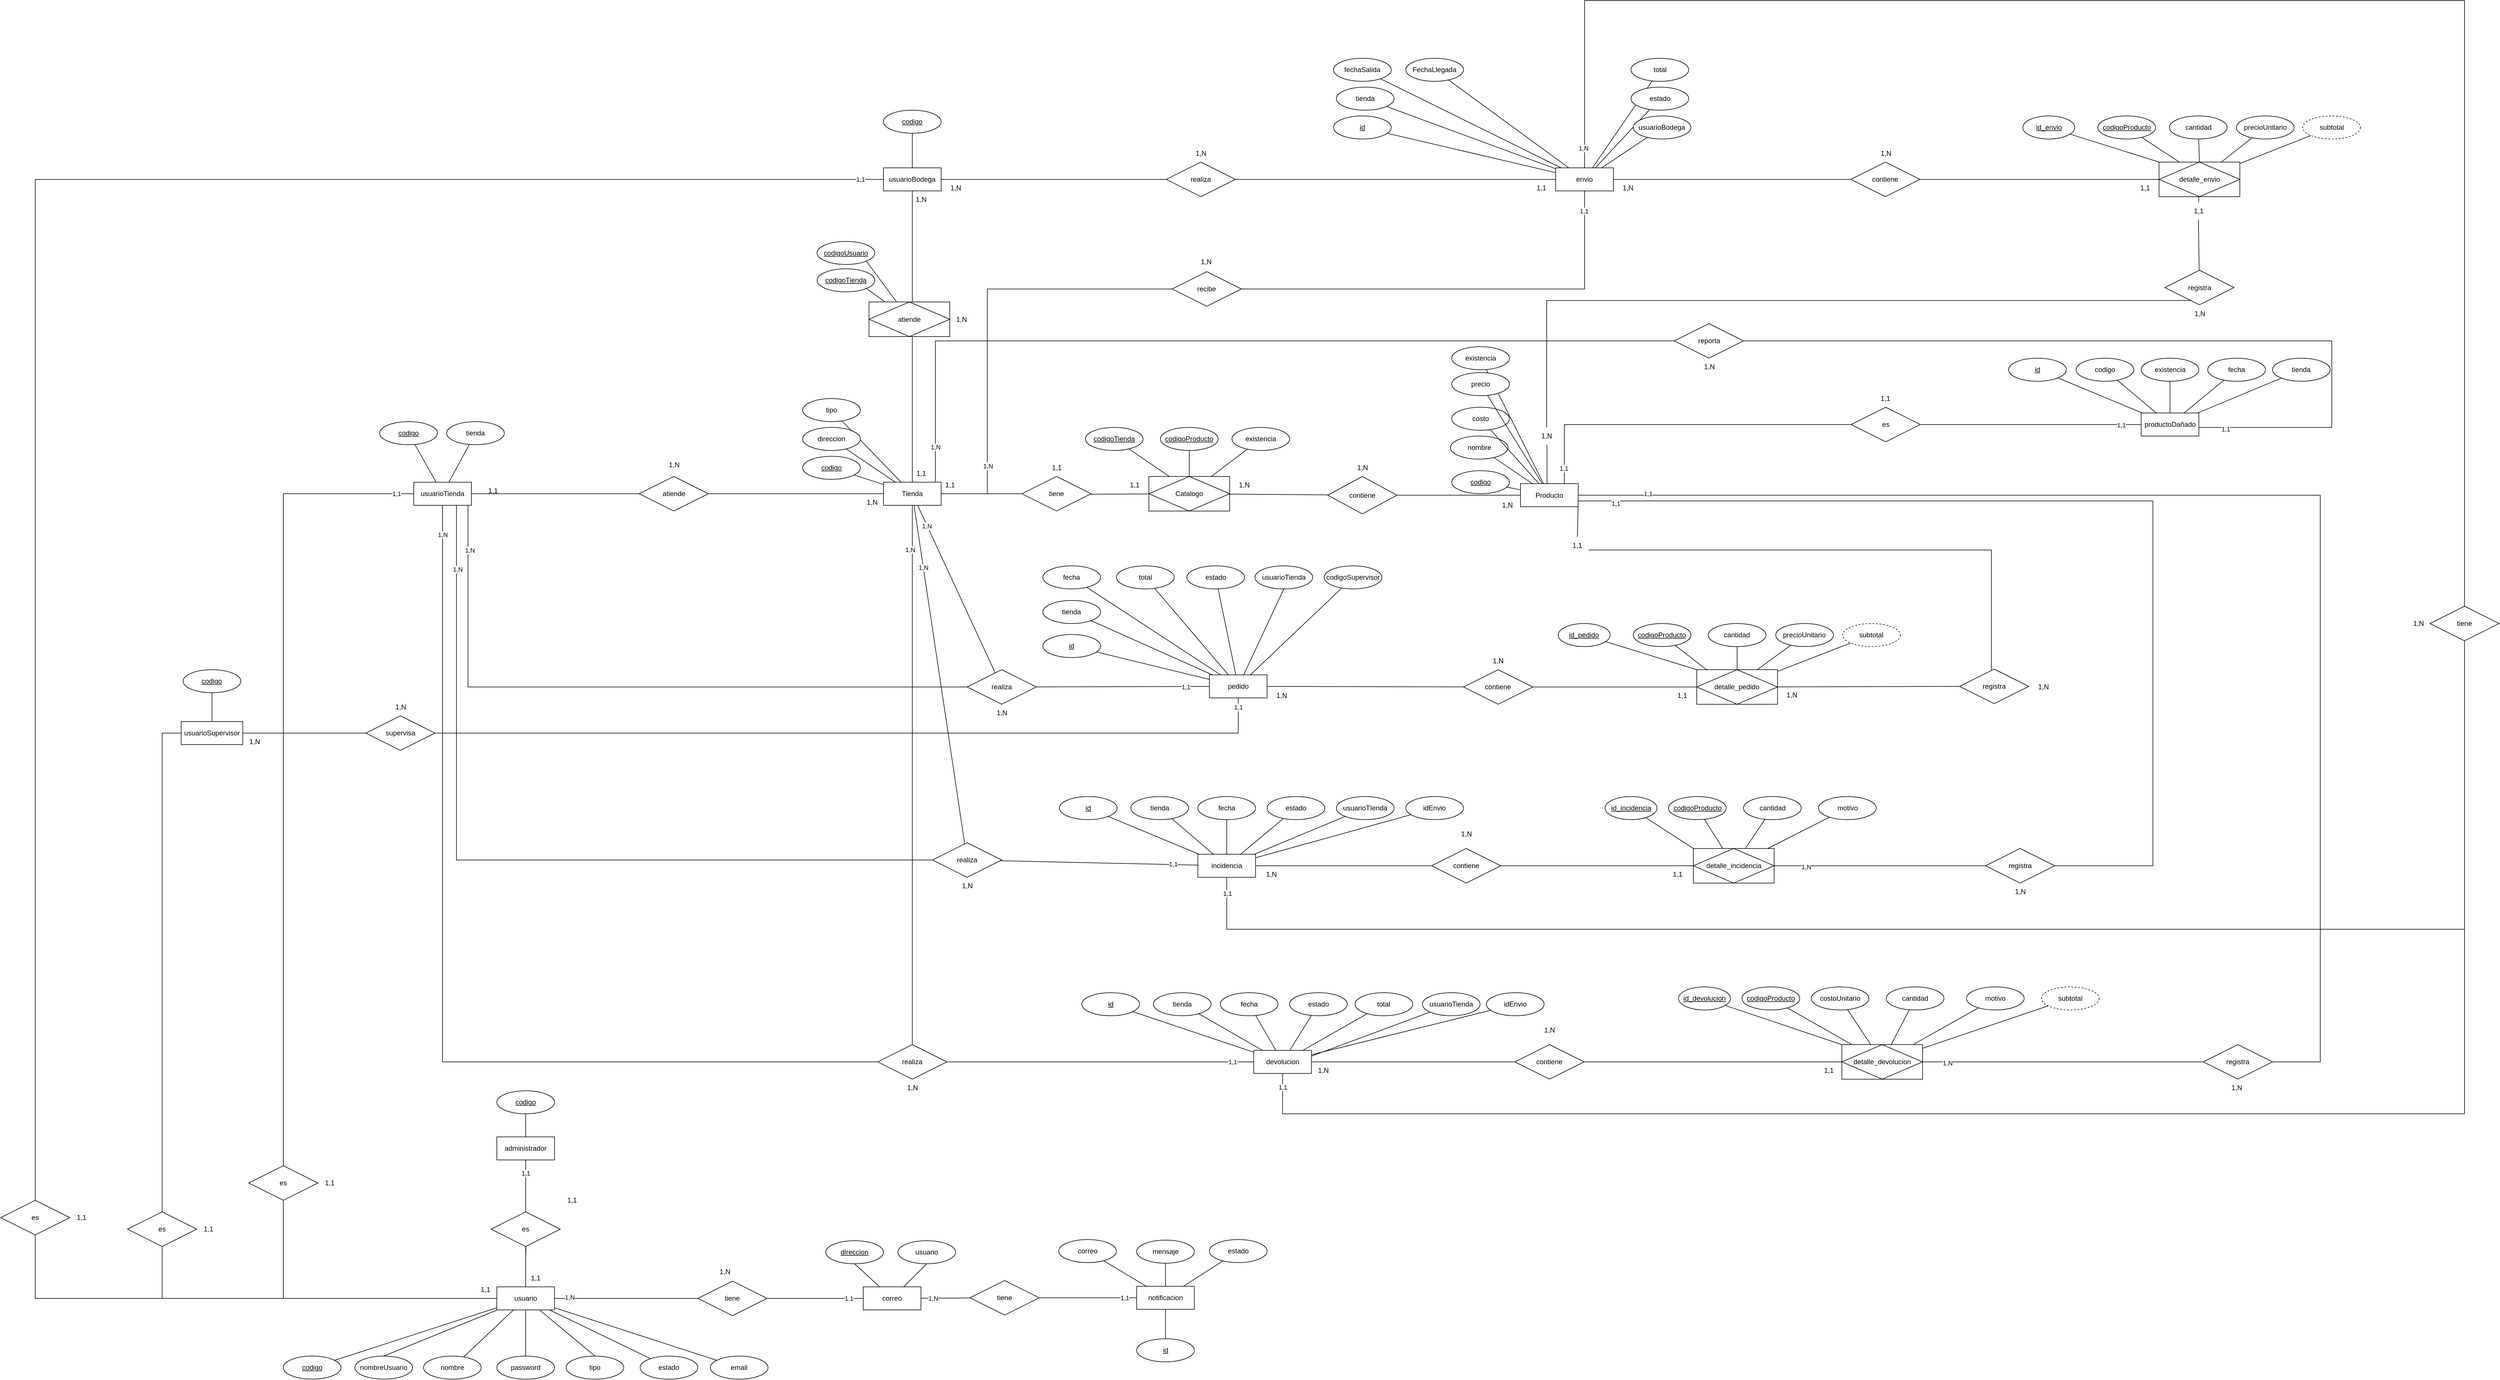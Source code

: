 <mxfile version="21.0.1" type="device"><diagram id="3eYuBypxdvgyZJJC6p8f" name="entidad-relación"><mxGraphModel dx="3915" dy="2011" grid="1" gridSize="10" guides="1" tooltips="1" connect="1" arrows="1" fold="1" page="1" pageScale="1" pageWidth="827" pageHeight="1169" math="0" shadow="0"><root><mxCell id="0"/><mxCell id="1" parent="0"/><mxCell id="RA2Oe6FBe61zTotncYPA-11" style="rounded=0;orthogonalLoop=1;jettySize=auto;html=1;endArrow=none;endFill=0;" parent="1" source="RA2Oe6FBe61zTotncYPA-6" target="RA2Oe6FBe61zTotncYPA-1" edge="1"><mxGeometry relative="1" as="geometry"/></mxCell><mxCell id="9MaETR0vQUwY9mBrJQbm-6" style="rounded=0;orthogonalLoop=1;jettySize=auto;html=1;endArrow=none;endFill=0;" parent="1" source="9MaETR0vQUwY9mBrJQbm-7" target="9MaETR0vQUwY9mBrJQbm-1" edge="1"><mxGeometry relative="1" as="geometry"/></mxCell><mxCell id="bnZw5hxXxF2vjTGS-AYF-3" style="edgeStyle=orthogonalEdgeStyle;rounded=0;orthogonalLoop=1;jettySize=auto;html=1;endArrow=none;endFill=0;" parent="1" source="RA2Oe6FBe61zTotncYPA-1" target="isw7gsp0nkVcqedeLb_W-271" edge="1"><mxGeometry relative="1" as="geometry"><Array as="points"><mxPoint x="210" y="295"/></Array></mxGeometry></mxCell><mxCell id="bnZw5hxXxF2vjTGS-AYF-7" style="edgeStyle=orthogonalEdgeStyle;rounded=0;orthogonalLoop=1;jettySize=auto;html=1;endArrow=none;endFill=0;" parent="1" source="RA2Oe6FBe61zTotncYPA-1" target="bnZw5hxXxF2vjTGS-AYF-4" edge="1"><mxGeometry relative="1" as="geometry"><Array as="points"><mxPoint x="240" y="255"/></Array></mxGeometry></mxCell><mxCell id="bnZw5hxXxF2vjTGS-AYF-9" value="1,1" style="edgeLabel;html=1;align=center;verticalAlign=middle;resizable=0;points=[];" parent="bnZw5hxXxF2vjTGS-AYF-7" vertex="1" connectable="0"><mxGeometry x="-0.912" y="1" relative="1" as="geometry"><mxPoint as="offset"/></mxGeometry></mxCell><mxCell id="RA2Oe6FBe61zTotncYPA-1" value="Producto" style="whiteSpace=wrap;html=1;align=center;" parent="1" vertex="1"><mxGeometry x="164" y="357.5" width="100" height="40" as="geometry"/></mxCell><mxCell id="RA2Oe6FBe61zTotncYPA-7" style="rounded=0;orthogonalLoop=1;jettySize=auto;html=1;endArrow=none;endFill=0;" parent="1" source="RA2Oe6FBe61zTotncYPA-2" target="RA2Oe6FBe61zTotncYPA-1" edge="1"><mxGeometry relative="1" as="geometry"/></mxCell><mxCell id="RA2Oe6FBe61zTotncYPA-2" value="codigo" style="ellipse;whiteSpace=wrap;html=1;align=center;fontStyle=4;" parent="1" vertex="1"><mxGeometry x="44.85" y="335" width="100" height="40" as="geometry"/></mxCell><mxCell id="RA2Oe6FBe61zTotncYPA-8" style="rounded=0;orthogonalLoop=1;jettySize=auto;html=1;endArrow=none;endFill=0;" parent="1" source="RA2Oe6FBe61zTotncYPA-3" target="RA2Oe6FBe61zTotncYPA-1" edge="1"><mxGeometry relative="1" as="geometry"/></mxCell><mxCell id="RA2Oe6FBe61zTotncYPA-3" value="nombre" style="ellipse;whiteSpace=wrap;html=1;align=center;" parent="1" vertex="1"><mxGeometry x="42.51" y="275" width="100" height="40" as="geometry"/></mxCell><mxCell id="RA2Oe6FBe61zTotncYPA-9" style="rounded=0;orthogonalLoop=1;jettySize=auto;html=1;endArrow=none;endFill=0;" parent="1" source="RA2Oe6FBe61zTotncYPA-4" target="RA2Oe6FBe61zTotncYPA-1" edge="1"><mxGeometry relative="1" as="geometry"/></mxCell><mxCell id="RA2Oe6FBe61zTotncYPA-4" value="costo" style="ellipse;whiteSpace=wrap;html=1;align=center;" parent="1" vertex="1"><mxGeometry x="44.85" y="225" width="100" height="40" as="geometry"/></mxCell><mxCell id="RA2Oe6FBe61zTotncYPA-10" style="rounded=0;orthogonalLoop=1;jettySize=auto;html=1;endArrow=none;endFill=0;" parent="1" source="RA2Oe6FBe61zTotncYPA-5" target="RA2Oe6FBe61zTotncYPA-1" edge="1"><mxGeometry relative="1" as="geometry"><mxPoint x="190" y="370" as="targetPoint"/></mxGeometry></mxCell><mxCell id="RA2Oe6FBe61zTotncYPA-5" value="precio" style="ellipse;whiteSpace=wrap;html=1;align=center;" parent="1" vertex="1"><mxGeometry x="44.85" y="165" width="100" height="40" as="geometry"/></mxCell><mxCell id="RA2Oe6FBe61zTotncYPA-6" value="existencia" style="ellipse;whiteSpace=wrap;html=1;align=center;" parent="1" vertex="1"><mxGeometry x="44.85" y="120" width="100" height="40" as="geometry"/></mxCell><mxCell id="RA2Oe6FBe61zTotncYPA-13" style="rounded=0;orthogonalLoop=1;jettySize=auto;html=1;endArrow=none;endFill=0;entryX=0.321;entryY=0.108;entryDx=0;entryDy=0;entryPerimeter=0;" parent="1" source="RA2Oe6FBe61zTotncYPA-14" target="9MaETR0vQUwY9mBrJQbm-8" edge="1"><mxGeometry relative="1" as="geometry"><mxPoint x="-431.667" y="380" as="targetPoint"/></mxGeometry></mxCell><mxCell id="RA2Oe6FBe61zTotncYPA-14" value="codigoTienda" style="ellipse;whiteSpace=wrap;html=1;align=center;fontStyle=4;" parent="1" vertex="1"><mxGeometry x="-590" y="260" width="100" height="40" as="geometry"/></mxCell><mxCell id="RA2Oe6FBe61zTotncYPA-15" style="rounded=0;orthogonalLoop=1;jettySize=auto;html=1;endArrow=none;endFill=0;entryX=0.5;entryY=0;entryDx=0;entryDy=0;" parent="1" source="RA2Oe6FBe61zTotncYPA-16" target="9MaETR0vQUwY9mBrJQbm-8" edge="1"><mxGeometry relative="1" as="geometry"><mxPoint x="-410" y="320" as="targetPoint"/></mxGeometry></mxCell><mxCell id="RA2Oe6FBe61zTotncYPA-16" value="codigoProducto" style="ellipse;whiteSpace=wrap;html=1;align=center;fontStyle=4" parent="1" vertex="1"><mxGeometry x="-460" y="260" width="100" height="40" as="geometry"/></mxCell><mxCell id="RA2Oe6FBe61zTotncYPA-21" style="rounded=0;orthogonalLoop=1;jettySize=auto;html=1;endArrow=none;endFill=0;entryX=0.693;entryY=0.142;entryDx=0;entryDy=0;entryPerimeter=0;" parent="1" source="RA2Oe6FBe61zTotncYPA-22" target="9MaETR0vQUwY9mBrJQbm-8" edge="1"><mxGeometry relative="1" as="geometry"><mxPoint x="-389.333" y="380" as="targetPoint"/></mxGeometry></mxCell><mxCell id="RA2Oe6FBe61zTotncYPA-22" value="existencia" style="ellipse;whiteSpace=wrap;html=1;align=center;" parent="1" vertex="1"><mxGeometry x="-336" y="260" width="100" height="40" as="geometry"/></mxCell><mxCell id="isw7gsp0nkVcqedeLb_W-192" style="rounded=0;orthogonalLoop=1;jettySize=auto;html=1;endArrow=none;endFill=0;" parent="1" source="9MaETR0vQUwY9mBrJQbm-1" target="isw7gsp0nkVcqedeLb_W-185" edge="1"><mxGeometry relative="1" as="geometry"><mxPoint x="-1110" y="375" as="targetPoint"/></mxGeometry></mxCell><mxCell id="isw7gsp0nkVcqedeLb_W-217" style="rounded=0;orthogonalLoop=1;jettySize=auto;html=1;entryX=0.5;entryY=0;entryDx=0;entryDy=0;endArrow=none;endFill=0;" parent="1" source="9MaETR0vQUwY9mBrJQbm-1" edge="1"><mxGeometry relative="1" as="geometry"><mxPoint x="-890" y="-10" as="targetPoint"/></mxGeometry></mxCell><mxCell id="isw7gsp0nkVcqedeLb_W-289" style="rounded=0;orthogonalLoop=1;jettySize=auto;html=1;endArrow=none;endFill=0;" parent="1" source="9MaETR0vQUwY9mBrJQbm-1" target="isw7gsp0nkVcqedeLb_W-288" edge="1"><mxGeometry relative="1" as="geometry"/></mxCell><mxCell id="CJvLsN3XZ4qgMsUgi46Q-19" value="1,N" style="edgeLabel;html=1;align=center;verticalAlign=middle;resizable=0;points=[];" parent="isw7gsp0nkVcqedeLb_W-289" vertex="1" connectable="0"><mxGeometry x="-0.755" y="-1" relative="1" as="geometry"><mxPoint as="offset"/></mxGeometry></mxCell><mxCell id="isw7gsp0nkVcqedeLb_W-297" style="rounded=0;orthogonalLoop=1;jettySize=auto;html=1;endArrow=none;endFill=0;" parent="1" source="9MaETR0vQUwY9mBrJQbm-1" target="isw7gsp0nkVcqedeLb_W-294" edge="1"><mxGeometry relative="1" as="geometry"/></mxCell><mxCell id="CJvLsN3XZ4qgMsUgi46Q-28" value="1,N" style="edgeLabel;html=1;align=center;verticalAlign=middle;resizable=0;points=[];" parent="isw7gsp0nkVcqedeLb_W-297" vertex="1" connectable="0"><mxGeometry x="-0.635" relative="1" as="geometry"><mxPoint as="offset"/></mxGeometry></mxCell><mxCell id="CJvLsN3XZ4qgMsUgi46Q-7" style="edgeStyle=orthogonalEdgeStyle;rounded=0;orthogonalLoop=1;jettySize=auto;html=1;entryX=0;entryY=0.5;entryDx=0;entryDy=0;endArrow=none;endFill=0;" parent="1" source="9MaETR0vQUwY9mBrJQbm-1" target="CJvLsN3XZ4qgMsUgi46Q-6" edge="1"><mxGeometry relative="1" as="geometry"><Array as="points"><mxPoint x="-760" y="375"/><mxPoint x="-760" y="20"/></Array></mxGeometry></mxCell><mxCell id="CJvLsN3XZ4qgMsUgi46Q-10" value="1,N" style="edgeLabel;html=1;align=center;verticalAlign=middle;resizable=0;points=[];" parent="CJvLsN3XZ4qgMsUgi46Q-7" vertex="1" connectable="0"><mxGeometry x="-0.661" y="-1" relative="1" as="geometry"><mxPoint as="offset"/></mxGeometry></mxCell><mxCell id="CJvLsN3XZ4qgMsUgi46Q-18" style="edgeStyle=orthogonalEdgeStyle;rounded=0;orthogonalLoop=1;jettySize=auto;html=1;endArrow=none;endFill=0;" parent="1" source="9MaETR0vQUwY9mBrJQbm-1" target="CJvLsN3XZ4qgMsUgi46Q-1" edge="1"><mxGeometry relative="1" as="geometry"/></mxCell><mxCell id="CJvLsN3XZ4qgMsUgi46Q-27" value="1,N" style="edgeLabel;html=1;align=center;verticalAlign=middle;resizable=0;points=[];" parent="CJvLsN3XZ4qgMsUgi46Q-18" vertex="1" connectable="0"><mxGeometry x="-0.835" y="-4" relative="1" as="geometry"><mxPoint as="offset"/></mxGeometry></mxCell><mxCell id="O4sWHwfOBh2VbJMtUU-6-1" style="edgeStyle=orthogonalEdgeStyle;rounded=0;orthogonalLoop=1;jettySize=auto;html=1;entryX=0.75;entryY=1;entryDx=0;entryDy=0;startArrow=none;endArrow=none;endFill=0;" parent="1" source="O4sWHwfOBh2VbJMtUU-6-2" target="isw7gsp0nkVcqedeLb_W-34" edge="1"><mxGeometry relative="1" as="geometry"><Array as="points"><mxPoint x="1570" y="110"/><mxPoint x="1570" y="260"/><mxPoint x="1315" y="260"/></Array></mxGeometry></mxCell><mxCell id="O4sWHwfOBh2VbJMtUU-6-11" value="1,1" style="edgeLabel;html=1;align=center;verticalAlign=middle;resizable=0;points=[];" parent="O4sWHwfOBh2VbJMtUU-6-1" vertex="1" connectable="0"><mxGeometry x="0.881" y="3" relative="1" as="geometry"><mxPoint as="offset"/></mxGeometry></mxCell><mxCell id="9MaETR0vQUwY9mBrJQbm-1" value="Tienda" style="whiteSpace=wrap;html=1;align=center;" parent="1" vertex="1"><mxGeometry x="-940" y="355" width="100" height="40" as="geometry"/></mxCell><mxCell id="9MaETR0vQUwY9mBrJQbm-2" style="rounded=0;orthogonalLoop=1;jettySize=auto;html=1;endArrow=none;endFill=0;" parent="1" source="9MaETR0vQUwY9mBrJQbm-3" target="9MaETR0vQUwY9mBrJQbm-1" edge="1"><mxGeometry relative="1" as="geometry"/></mxCell><mxCell id="9MaETR0vQUwY9mBrJQbm-3" value="codigo" style="ellipse;whiteSpace=wrap;html=1;align=center;fontStyle=4;" parent="1" vertex="1"><mxGeometry x="-1080" y="310" width="100" height="40" as="geometry"/></mxCell><mxCell id="9MaETR0vQUwY9mBrJQbm-4" style="rounded=0;orthogonalLoop=1;jettySize=auto;html=1;endArrow=none;endFill=0;" parent="1" source="9MaETR0vQUwY9mBrJQbm-5" target="9MaETR0vQUwY9mBrJQbm-1" edge="1"><mxGeometry relative="1" as="geometry"/></mxCell><mxCell id="9MaETR0vQUwY9mBrJQbm-5" value="direccion" style="ellipse;whiteSpace=wrap;html=1;align=center;fontStyle=0" parent="1" vertex="1"><mxGeometry x="-1080" y="260" width="100" height="40" as="geometry"/></mxCell><mxCell id="9MaETR0vQUwY9mBrJQbm-7" value="tipo" style="ellipse;whiteSpace=wrap;html=1;align=center;" parent="1" vertex="1"><mxGeometry x="-1080" y="210" width="100" height="40" as="geometry"/></mxCell><mxCell id="isw7gsp0nkVcqedeLb_W-178" style="rounded=0;orthogonalLoop=1;jettySize=auto;html=1;endArrow=none;endFill=0;" parent="1" source="9MaETR0vQUwY9mBrJQbm-8" target="isw7gsp0nkVcqedeLb_W-177" edge="1"><mxGeometry relative="1" as="geometry"/></mxCell><mxCell id="9MaETR0vQUwY9mBrJQbm-8" value="Catalogo" style="shape=associativeEntity;whiteSpace=wrap;html=1;align=center;" parent="1" vertex="1"><mxGeometry x="-480" y="345" width="140" height="60" as="geometry"/></mxCell><mxCell id="isw7gsp0nkVcqedeLb_W-193" style="rounded=0;orthogonalLoop=1;jettySize=auto;html=1;entryX=0;entryY=0.5;entryDx=0;entryDy=0;endArrow=none;endFill=0;" parent="1" source="9MaETR0vQUwY9mBrJQbm-9" target="isw7gsp0nkVcqedeLb_W-185" edge="1"><mxGeometry relative="1" as="geometry"><mxPoint x="-1420.37" y="372.5" as="targetPoint"/></mxGeometry></mxCell><mxCell id="isw7gsp0nkVcqedeLb_W-291" style="rounded=0;orthogonalLoop=1;jettySize=auto;html=1;entryX=0;entryY=0.5;entryDx=0;entryDy=0;endArrow=none;endFill=0;edgeStyle=orthogonalEdgeStyle;" parent="1" source="9MaETR0vQUwY9mBrJQbm-9" target="isw7gsp0nkVcqedeLb_W-288" edge="1"><mxGeometry relative="1" as="geometry"><Array as="points"><mxPoint x="-1660" y="710"/></Array></mxGeometry></mxCell><mxCell id="CJvLsN3XZ4qgMsUgi46Q-22" value="1,N" style="edgeLabel;html=1;align=center;verticalAlign=middle;resizable=0;points=[];" parent="isw7gsp0nkVcqedeLb_W-291" vertex="1" connectable="0"><mxGeometry x="-0.868" y="4" relative="1" as="geometry"><mxPoint x="-1" as="offset"/></mxGeometry></mxCell><mxCell id="isw7gsp0nkVcqedeLb_W-298" style="rounded=0;orthogonalLoop=1;jettySize=auto;html=1;entryX=0;entryY=0.5;entryDx=0;entryDy=0;endArrow=none;endFill=0;edgeStyle=orthogonalEdgeStyle;" parent="1" source="9MaETR0vQUwY9mBrJQbm-9" target="isw7gsp0nkVcqedeLb_W-294" edge="1"><mxGeometry relative="1" as="geometry"><Array as="points"><mxPoint x="-1680" y="1010"/></Array></mxGeometry></mxCell><mxCell id="CJvLsN3XZ4qgMsUgi46Q-23" value="1,N" style="edgeLabel;html=1;align=center;verticalAlign=middle;resizable=0;points=[];" parent="isw7gsp0nkVcqedeLb_W-298" vertex="1" connectable="0"><mxGeometry x="-0.846" y="2" relative="1" as="geometry"><mxPoint as="offset"/></mxGeometry></mxCell><mxCell id="9MaETR0vQUwY9mBrJQbm-9" value="usuarioTienda" style="whiteSpace=wrap;html=1;align=center;" parent="1" vertex="1"><mxGeometry x="-1754" y="355" width="100" height="40" as="geometry"/></mxCell><mxCell id="9MaETR0vQUwY9mBrJQbm-10" style="rounded=0;orthogonalLoop=1;jettySize=auto;html=1;endArrow=none;endFill=0;" parent="1" source="9MaETR0vQUwY9mBrJQbm-11" target="9MaETR0vQUwY9mBrJQbm-9" edge="1"><mxGeometry relative="1" as="geometry"/></mxCell><mxCell id="9MaETR0vQUwY9mBrJQbm-11" value="codigo" style="ellipse;whiteSpace=wrap;html=1;align=center;fontStyle=4;" parent="1" vertex="1"><mxGeometry x="-1813.0" y="250" width="100" height="40" as="geometry"/></mxCell><mxCell id="isw7gsp0nkVcqedeLb_W-5" style="rounded=0;orthogonalLoop=1;jettySize=auto;html=1;endArrow=none;endFill=0;" parent="1" source="isw7gsp0nkVcqedeLb_W-4" target="9MaETR0vQUwY9mBrJQbm-9" edge="1"><mxGeometry relative="1" as="geometry"/></mxCell><mxCell id="isw7gsp0nkVcqedeLb_W-4" value="tienda" style="ellipse;whiteSpace=wrap;html=1;align=center;fontStyle=0" parent="1" vertex="1"><mxGeometry x="-1697" y="250" width="100" height="40" as="geometry"/></mxCell><mxCell id="isw7gsp0nkVcqedeLb_W-6" value="usuarioSupervisor" style="whiteSpace=wrap;html=1;align=center;" parent="1" vertex="1"><mxGeometry x="-2157.01" y="770" width="106.75" height="40" as="geometry"/></mxCell><mxCell id="isw7gsp0nkVcqedeLb_W-7" style="rounded=0;orthogonalLoop=1;jettySize=auto;html=1;endArrow=none;endFill=0;" parent="1" source="isw7gsp0nkVcqedeLb_W-8" target="isw7gsp0nkVcqedeLb_W-6" edge="1"><mxGeometry relative="1" as="geometry"/></mxCell><mxCell id="isw7gsp0nkVcqedeLb_W-8" value="codigo" style="ellipse;whiteSpace=wrap;html=1;align=center;fontStyle=4;" parent="1" vertex="1"><mxGeometry x="-2153.63" y="680.0" width="100" height="40" as="geometry"/></mxCell><mxCell id="isw7gsp0nkVcqedeLb_W-17" style="rounded=0;orthogonalLoop=1;jettySize=auto;html=1;exitX=0.75;exitY=1;exitDx=0;exitDy=0;endArrow=none;endFill=0;" parent="1" source="isw7gsp0nkVcqedeLb_W-6" target="isw7gsp0nkVcqedeLb_W-6" edge="1"><mxGeometry relative="1" as="geometry"/></mxCell><mxCell id="wS3DFWVzHzMeODsSYDJz-5" style="edgeStyle=orthogonalEdgeStyle;rounded=0;orthogonalLoop=1;jettySize=auto;html=1;endArrow=none;endFill=0;" parent="1" source="isw7gsp0nkVcqedeLb_W-20" target="wS3DFWVzHzMeODsSYDJz-4" edge="1"><mxGeometry relative="1" as="geometry"/></mxCell><mxCell id="wS3DFWVzHzMeODsSYDJz-7" value="1,1" style="edgeLabel;html=1;align=center;verticalAlign=middle;resizable=0;points=[];" parent="wS3DFWVzHzMeODsSYDJz-5" vertex="1" connectable="0"><mxGeometry x="-0.309" y="2" relative="1" as="geometry"><mxPoint x="-2" y="-8" as="offset"/></mxGeometry></mxCell><mxCell id="isw7gsp0nkVcqedeLb_W-20" value="administrador" style="whiteSpace=wrap;html=1;align=center;" parent="1" vertex="1"><mxGeometry x="-1610" y="1490" width="100" height="40" as="geometry"/></mxCell><mxCell id="isw7gsp0nkVcqedeLb_W-21" style="rounded=0;orthogonalLoop=1;jettySize=auto;html=1;endArrow=none;endFill=0;" parent="1" source="isw7gsp0nkVcqedeLb_W-22" target="isw7gsp0nkVcqedeLb_W-20" edge="1"><mxGeometry relative="1" as="geometry"/></mxCell><mxCell id="isw7gsp0nkVcqedeLb_W-22" value="codigo" style="ellipse;whiteSpace=wrap;html=1;align=center;fontStyle=4;" parent="1" vertex="1"><mxGeometry x="-1610" y="1410" width="100" height="40" as="geometry"/></mxCell><mxCell id="isw7gsp0nkVcqedeLb_W-31" style="rounded=0;orthogonalLoop=1;jettySize=auto;html=1;exitX=0.75;exitY=1;exitDx=0;exitDy=0;endArrow=none;endFill=0;" parent="1" source="isw7gsp0nkVcqedeLb_W-20" target="isw7gsp0nkVcqedeLb_W-20" edge="1"><mxGeometry relative="1" as="geometry"/></mxCell><mxCell id="O4sWHwfOBh2VbJMtUU-6-6" style="rounded=0;orthogonalLoop=1;jettySize=auto;html=1;endArrow=none;endFill=0;" parent="1" source="isw7gsp0nkVcqedeLb_W-34" target="O4sWHwfOBh2VbJMtUU-6-4" edge="1"><mxGeometry relative="1" as="geometry"/></mxCell><mxCell id="O4sWHwfOBh2VbJMtUU-6-7" style="rounded=0;orthogonalLoop=1;jettySize=auto;html=1;endArrow=none;endFill=0;" parent="1" source="isw7gsp0nkVcqedeLb_W-34" target="O4sWHwfOBh2VbJMtUU-6-5" edge="1"><mxGeometry relative="1" as="geometry"/></mxCell><mxCell id="O4sWHwfOBh2VbJMtUU-6-9" style="rounded=0;orthogonalLoop=1;jettySize=auto;html=1;entryX=1;entryY=1;entryDx=0;entryDy=0;endArrow=none;endFill=0;" parent="1" source="isw7gsp0nkVcqedeLb_W-34" target="O4sWHwfOBh2VbJMtUU-6-8" edge="1"><mxGeometry relative="1" as="geometry"/></mxCell><mxCell id="isw7gsp0nkVcqedeLb_W-34" value="productoDañado" style="whiteSpace=wrap;html=1;align=center;" parent="1" vertex="1"><mxGeometry x="1239.62" y="235" width="100" height="40" as="geometry"/></mxCell><mxCell id="isw7gsp0nkVcqedeLb_W-35" style="rounded=0;orthogonalLoop=1;jettySize=auto;html=1;endArrow=none;endFill=0;" parent="1" source="isw7gsp0nkVcqedeLb_W-36" target="isw7gsp0nkVcqedeLb_W-34" edge="1"><mxGeometry relative="1" as="geometry"/></mxCell><mxCell id="isw7gsp0nkVcqedeLb_W-36" value="codigo" style="ellipse;whiteSpace=wrap;html=1;align=center;fontStyle=0;" parent="1" vertex="1"><mxGeometry x="1126.88" y="140" width="100" height="40" as="geometry"/></mxCell><mxCell id="isw7gsp0nkVcqedeLb_W-43" style="rounded=0;orthogonalLoop=1;jettySize=auto;html=1;endArrow=none;endFill=0;" parent="1" source="isw7gsp0nkVcqedeLb_W-44" target="isw7gsp0nkVcqedeLb_W-34" edge="1"><mxGeometry relative="1" as="geometry"/></mxCell><mxCell id="isw7gsp0nkVcqedeLb_W-44" value="existencia" style="ellipse;whiteSpace=wrap;html=1;align=center;" parent="1" vertex="1"><mxGeometry x="1239.62" y="140" width="100" height="40" as="geometry"/></mxCell><mxCell id="isw7gsp0nkVcqedeLb_W-218" style="rounded=0;orthogonalLoop=1;jettySize=auto;html=1;endArrow=none;endFill=0;" parent="1" source="isw7gsp0nkVcqedeLb_W-45" edge="1"><mxGeometry relative="1" as="geometry"><mxPoint x="-890" y="-10" as="targetPoint"/></mxGeometry></mxCell><mxCell id="isw7gsp0nkVcqedeLb_W-264" style="rounded=0;orthogonalLoop=1;jettySize=auto;html=1;entryX=0;entryY=0.5;entryDx=0;entryDy=0;endArrow=none;endFill=0;" parent="1" source="isw7gsp0nkVcqedeLb_W-45" target="isw7gsp0nkVcqedeLb_W-263" edge="1"><mxGeometry relative="1" as="geometry"/></mxCell><mxCell id="isw7gsp0nkVcqedeLb_W-45" value="usuarioBodega" style="whiteSpace=wrap;html=1;align=center;" parent="1" vertex="1"><mxGeometry x="-940" y="-190" width="100" height="40" as="geometry"/></mxCell><mxCell id="isw7gsp0nkVcqedeLb_W-46" style="rounded=0;orthogonalLoop=1;jettySize=auto;html=1;endArrow=none;endFill=0;" parent="1" source="isw7gsp0nkVcqedeLb_W-47" target="isw7gsp0nkVcqedeLb_W-45" edge="1"><mxGeometry relative="1" as="geometry"/></mxCell><mxCell id="isw7gsp0nkVcqedeLb_W-47" value="codigo" style="ellipse;whiteSpace=wrap;html=1;align=center;fontStyle=4;" parent="1" vertex="1"><mxGeometry x="-940" y="-290" width="100" height="40" as="geometry"/></mxCell><mxCell id="isw7gsp0nkVcqedeLb_W-56" style="rounded=0;orthogonalLoop=1;jettySize=auto;html=1;exitX=0.75;exitY=1;exitDx=0;exitDy=0;endArrow=none;endFill=0;" parent="1" source="isw7gsp0nkVcqedeLb_W-45" target="isw7gsp0nkVcqedeLb_W-45" edge="1"><mxGeometry relative="1" as="geometry"/></mxCell><mxCell id="isw7gsp0nkVcqedeLb_W-231" style="rounded=0;orthogonalLoop=1;jettySize=auto;html=1;endArrow=none;endFill=0;" parent="1" source="isw7gsp0nkVcqedeLb_W-59" target="isw7gsp0nkVcqedeLb_W-230" edge="1"><mxGeometry relative="1" as="geometry"/></mxCell><mxCell id="a6y8qaXICRi0fVfH2T_v-3" style="rounded=0;orthogonalLoop=1;jettySize=auto;html=1;endArrow=none;endFill=0;" parent="1" source="isw7gsp0nkVcqedeLb_W-59" target="a6y8qaXICRi0fVfH2T_v-1" edge="1"><mxGeometry relative="1" as="geometry"/></mxCell><mxCell id="a6y8qaXICRi0fVfH2T_v-4" style="rounded=0;orthogonalLoop=1;jettySize=auto;html=1;entryX=0.5;entryY=1;entryDx=0;entryDy=0;endArrow=none;endFill=0;" parent="1" source="isw7gsp0nkVcqedeLb_W-59" target="isw7gsp0nkVcqedeLb_W-134" edge="1"><mxGeometry relative="1" as="geometry"/></mxCell><mxCell id="isw7gsp0nkVcqedeLb_W-59" value="pedido" style="whiteSpace=wrap;html=1;align=center;" parent="1" vertex="1"><mxGeometry x="-375.15" y="689" width="100" height="40" as="geometry"/></mxCell><mxCell id="isw7gsp0nkVcqedeLb_W-60" style="rounded=0;orthogonalLoop=1;jettySize=auto;html=1;endArrow=none;endFill=0;" parent="1" source="isw7gsp0nkVcqedeLb_W-61" target="isw7gsp0nkVcqedeLb_W-59" edge="1"><mxGeometry relative="1" as="geometry"/></mxCell><mxCell id="isw7gsp0nkVcqedeLb_W-61" value="id" style="ellipse;whiteSpace=wrap;html=1;align=center;fontStyle=4;" parent="1" vertex="1"><mxGeometry x="-663.65" y="619" width="100" height="40" as="geometry"/></mxCell><mxCell id="isw7gsp0nkVcqedeLb_W-62" style="rounded=0;orthogonalLoop=1;jettySize=auto;html=1;endArrow=none;endFill=0;" parent="1" source="isw7gsp0nkVcqedeLb_W-63" target="isw7gsp0nkVcqedeLb_W-59" edge="1"><mxGeometry relative="1" as="geometry"/></mxCell><mxCell id="isw7gsp0nkVcqedeLb_W-63" value="estado" style="ellipse;whiteSpace=wrap;html=1;align=center;fontStyle=0" parent="1" vertex="1"><mxGeometry x="-414.1" y="500" width="100" height="40" as="geometry"/></mxCell><mxCell id="isw7gsp0nkVcqedeLb_W-64" style="rounded=0;orthogonalLoop=1;jettySize=auto;html=1;endArrow=none;endFill=0;" parent="1" source="isw7gsp0nkVcqedeLb_W-65" target="isw7gsp0nkVcqedeLb_W-59" edge="1"><mxGeometry relative="1" as="geometry"/></mxCell><mxCell id="isw7gsp0nkVcqedeLb_W-65" value="tienda" style="ellipse;whiteSpace=wrap;html=1;align=center;fontStyle=0" parent="1" vertex="1"><mxGeometry x="-663.65" y="560" width="100" height="40" as="geometry"/></mxCell><mxCell id="isw7gsp0nkVcqedeLb_W-68" style="rounded=0;orthogonalLoop=1;jettySize=auto;html=1;endArrow=none;endFill=0;" parent="1" source="isw7gsp0nkVcqedeLb_W-69" target="isw7gsp0nkVcqedeLb_W-59" edge="1"><mxGeometry relative="1" as="geometry"/></mxCell><mxCell id="isw7gsp0nkVcqedeLb_W-69" value="fecha" style="ellipse;whiteSpace=wrap;html=1;align=center;" parent="1" vertex="1"><mxGeometry x="-663.65" y="500" width="100" height="40" as="geometry"/></mxCell><mxCell id="isw7gsp0nkVcqedeLb_W-70" style="rounded=0;orthogonalLoop=1;jettySize=auto;html=1;exitX=0.75;exitY=1;exitDx=0;exitDy=0;endArrow=none;endFill=0;" parent="1" source="isw7gsp0nkVcqedeLb_W-59" target="isw7gsp0nkVcqedeLb_W-59" edge="1"><mxGeometry relative="1" as="geometry"/></mxCell><mxCell id="isw7gsp0nkVcqedeLb_W-71" style="rounded=0;orthogonalLoop=1;jettySize=auto;html=1;endArrow=none;endFill=0;" parent="1" source="isw7gsp0nkVcqedeLb_W-72" target="isw7gsp0nkVcqedeLb_W-59" edge="1"><mxGeometry relative="1" as="geometry"/></mxCell><mxCell id="isw7gsp0nkVcqedeLb_W-72" value="total" style="ellipse;whiteSpace=wrap;html=1;align=center;fontStyle=0" parent="1" vertex="1"><mxGeometry x="-536.19" y="500" width="100" height="40" as="geometry"/></mxCell><mxCell id="isw7gsp0nkVcqedeLb_W-237" style="rounded=0;orthogonalLoop=1;jettySize=auto;html=1;entryX=0;entryY=0.5;entryDx=0;entryDy=0;endArrow=none;endFill=0;" parent="1" source="isw7gsp0nkVcqedeLb_W-75" target="isw7gsp0nkVcqedeLb_W-236" edge="1"><mxGeometry relative="1" as="geometry"/></mxCell><mxCell id="isw7gsp0nkVcqedeLb_W-265" style="rounded=0;orthogonalLoop=1;jettySize=auto;html=1;endArrow=none;endFill=0;" parent="1" source="isw7gsp0nkVcqedeLb_W-75" target="isw7gsp0nkVcqedeLb_W-263" edge="1"><mxGeometry relative="1" as="geometry"/></mxCell><mxCell id="gR69By7Xu4FLz1_DijY2-6" style="edgeStyle=orthogonalEdgeStyle;rounded=0;orthogonalLoop=1;jettySize=auto;html=1;entryX=0.5;entryY=0;entryDx=0;entryDy=0;endArrow=none;endFill=0;" edge="1" parent="1" source="isw7gsp0nkVcqedeLb_W-75" target="gR69By7Xu4FLz1_DijY2-5"><mxGeometry relative="1" as="geometry"><Array as="points"><mxPoint x="275" y="-480"/><mxPoint x="1800" y="-480"/></Array></mxGeometry></mxCell><mxCell id="gR69By7Xu4FLz1_DijY2-9" value="1,N" style="edgeLabel;html=1;align=center;verticalAlign=middle;resizable=0;points=[];" vertex="1" connectable="0" parent="gR69By7Xu4FLz1_DijY2-6"><mxGeometry x="-0.976" y="2" relative="1" as="geometry"><mxPoint as="offset"/></mxGeometry></mxCell><mxCell id="isw7gsp0nkVcqedeLb_W-75" value="envio" style="whiteSpace=wrap;html=1;align=center;" parent="1" vertex="1"><mxGeometry x="225" y="-190" width="100" height="40" as="geometry"/></mxCell><mxCell id="isw7gsp0nkVcqedeLb_W-76" style="rounded=0;orthogonalLoop=1;jettySize=auto;html=1;endArrow=none;endFill=0;" parent="1" source="isw7gsp0nkVcqedeLb_W-77" target="isw7gsp0nkVcqedeLb_W-75" edge="1"><mxGeometry relative="1" as="geometry"/></mxCell><mxCell id="isw7gsp0nkVcqedeLb_W-77" value="id" style="ellipse;whiteSpace=wrap;html=1;align=center;fontStyle=4;" parent="1" vertex="1"><mxGeometry x="-160" y="-280" width="100" height="40" as="geometry"/></mxCell><mxCell id="isw7gsp0nkVcqedeLb_W-78" style="rounded=0;orthogonalLoop=1;jettySize=auto;html=1;endArrow=none;endFill=0;" parent="1" source="isw7gsp0nkVcqedeLb_W-79" target="isw7gsp0nkVcqedeLb_W-75" edge="1"><mxGeometry relative="1" as="geometry"/></mxCell><mxCell id="isw7gsp0nkVcqedeLb_W-79" value="total" style="ellipse;whiteSpace=wrap;html=1;align=center;fontStyle=0" parent="1" vertex="1"><mxGeometry x="355.53" y="-380" width="100" height="40" as="geometry"/></mxCell><mxCell id="isw7gsp0nkVcqedeLb_W-80" style="rounded=0;orthogonalLoop=1;jettySize=auto;html=1;endArrow=none;endFill=0;" parent="1" source="isw7gsp0nkVcqedeLb_W-81" target="isw7gsp0nkVcqedeLb_W-75" edge="1"><mxGeometry relative="1" as="geometry"/></mxCell><mxCell id="isw7gsp0nkVcqedeLb_W-81" value="tienda" style="ellipse;whiteSpace=wrap;html=1;align=center;fontStyle=0" parent="1" vertex="1"><mxGeometry x="-155.09" y="-330" width="100" height="40" as="geometry"/></mxCell><mxCell id="isw7gsp0nkVcqedeLb_W-82" style="rounded=0;orthogonalLoop=1;jettySize=auto;html=1;endArrow=none;endFill=0;" parent="1" source="isw7gsp0nkVcqedeLb_W-83" target="isw7gsp0nkVcqedeLb_W-75" edge="1"><mxGeometry relative="1" as="geometry"/></mxCell><mxCell id="isw7gsp0nkVcqedeLb_W-83" value="fechaSalida" style="ellipse;whiteSpace=wrap;html=1;align=center;" parent="1" vertex="1"><mxGeometry x="-160" y="-380" width="100" height="40" as="geometry"/></mxCell><mxCell id="isw7gsp0nkVcqedeLb_W-84" style="rounded=0;orthogonalLoop=1;jettySize=auto;html=1;exitX=0.75;exitY=1;exitDx=0;exitDy=0;endArrow=none;endFill=0;" parent="1" source="isw7gsp0nkVcqedeLb_W-75" target="isw7gsp0nkVcqedeLb_W-75" edge="1"><mxGeometry relative="1" as="geometry"/></mxCell><mxCell id="isw7gsp0nkVcqedeLb_W-85" style="rounded=0;orthogonalLoop=1;jettySize=auto;html=1;endArrow=none;endFill=0;" parent="1" source="isw7gsp0nkVcqedeLb_W-86" target="isw7gsp0nkVcqedeLb_W-75" edge="1"><mxGeometry relative="1" as="geometry"/></mxCell><mxCell id="isw7gsp0nkVcqedeLb_W-86" value="FechaLlegada" style="ellipse;whiteSpace=wrap;html=1;align=center;fontStyle=0" parent="1" vertex="1"><mxGeometry x="-34.71" y="-380" width="100" height="40" as="geometry"/></mxCell><mxCell id="isw7gsp0nkVcqedeLb_W-88" style="rounded=0;orthogonalLoop=1;jettySize=auto;html=1;endArrow=none;endFill=0;" parent="1" source="isw7gsp0nkVcqedeLb_W-87" target="isw7gsp0nkVcqedeLb_W-75" edge="1"><mxGeometry relative="1" as="geometry"/></mxCell><mxCell id="isw7gsp0nkVcqedeLb_W-87" value="estado" style="ellipse;whiteSpace=wrap;html=1;align=center;fontStyle=0" parent="1" vertex="1"><mxGeometry x="355.53" y="-330" width="100" height="40" as="geometry"/></mxCell><mxCell id="isw7gsp0nkVcqedeLb_W-238" style="rounded=0;orthogonalLoop=1;jettySize=auto;html=1;endArrow=none;endFill=0;" parent="1" source="isw7gsp0nkVcqedeLb_W-89" target="isw7gsp0nkVcqedeLb_W-236" edge="1"><mxGeometry relative="1" as="geometry"/></mxCell><mxCell id="isw7gsp0nkVcqedeLb_W-246" style="rounded=0;orthogonalLoop=1;jettySize=auto;html=1;endArrow=none;endFill=0;startArrow=none;" parent="1" source="isw7gsp0nkVcqedeLb_W-276" target="isw7gsp0nkVcqedeLb_W-245" edge="1"><mxGeometry relative="1" as="geometry"/></mxCell><mxCell id="isw7gsp0nkVcqedeLb_W-89" value="detalle_envio" style="shape=associativeEntity;whiteSpace=wrap;html=1;align=center;" parent="1" vertex="1"><mxGeometry x="1270.62" y="-200" width="140" height="60" as="geometry"/></mxCell><mxCell id="isw7gsp0nkVcqedeLb_W-252" style="rounded=0;orthogonalLoop=1;jettySize=auto;html=1;endArrow=none;endFill=0;" parent="1" source="isw7gsp0nkVcqedeLb_W-90" target="isw7gsp0nkVcqedeLb_W-251" edge="1"><mxGeometry relative="1" as="geometry"/></mxCell><mxCell id="gR69By7Xu4FLz1_DijY2-2" style="rounded=0;orthogonalLoop=1;jettySize=auto;html=1;endArrow=none;endFill=0;" edge="1" parent="1" source="isw7gsp0nkVcqedeLb_W-90" target="gR69By7Xu4FLz1_DijY2-1"><mxGeometry relative="1" as="geometry"/></mxCell><mxCell id="gR69By7Xu4FLz1_DijY2-7" style="edgeStyle=orthogonalEdgeStyle;rounded=0;orthogonalLoop=1;jettySize=auto;html=1;entryX=0.5;entryY=1;entryDx=0;entryDy=0;endArrow=none;endFill=0;" edge="1" parent="1" source="isw7gsp0nkVcqedeLb_W-90" target="gR69By7Xu4FLz1_DijY2-5"><mxGeometry relative="1" as="geometry"><Array as="points"><mxPoint x="-345" y="1130"/><mxPoint x="1800" y="1130"/></Array></mxGeometry></mxCell><mxCell id="gR69By7Xu4FLz1_DijY2-10" value="1,1" style="edgeLabel;html=1;align=center;verticalAlign=middle;resizable=0;points=[];" vertex="1" connectable="0" parent="gR69By7Xu4FLz1_DijY2-7"><mxGeometry x="-0.98" y="1" relative="1" as="geometry"><mxPoint as="offset"/></mxGeometry></mxCell><mxCell id="isw7gsp0nkVcqedeLb_W-90" value="incidencia" style="whiteSpace=wrap;html=1;align=center;" parent="1" vertex="1"><mxGeometry x="-395.09" y="1000" width="100" height="40" as="geometry"/></mxCell><mxCell id="isw7gsp0nkVcqedeLb_W-91" style="rounded=0;orthogonalLoop=1;jettySize=auto;html=1;endArrow=none;endFill=0;" parent="1" source="isw7gsp0nkVcqedeLb_W-92" target="isw7gsp0nkVcqedeLb_W-90" edge="1"><mxGeometry relative="1" as="geometry"/></mxCell><mxCell id="isw7gsp0nkVcqedeLb_W-92" value="id" style="ellipse;whiteSpace=wrap;html=1;align=center;fontStyle=4;" parent="1" vertex="1"><mxGeometry x="-635.09" y="900" width="100" height="40" as="geometry"/></mxCell><mxCell id="isw7gsp0nkVcqedeLb_W-95" style="rounded=0;orthogonalLoop=1;jettySize=auto;html=1;endArrow=none;endFill=0;" parent="1" source="isw7gsp0nkVcqedeLb_W-96" target="isw7gsp0nkVcqedeLb_W-90" edge="1"><mxGeometry relative="1" as="geometry"/></mxCell><mxCell id="isw7gsp0nkVcqedeLb_W-96" value="tienda" style="ellipse;whiteSpace=wrap;html=1;align=center;fontStyle=0" parent="1" vertex="1"><mxGeometry x="-511.09" y="900" width="100" height="40" as="geometry"/></mxCell><mxCell id="isw7gsp0nkVcqedeLb_W-97" style="rounded=0;orthogonalLoop=1;jettySize=auto;html=1;endArrow=none;endFill=0;" parent="1" source="isw7gsp0nkVcqedeLb_W-98" target="isw7gsp0nkVcqedeLb_W-90" edge="1"><mxGeometry relative="1" as="geometry"/></mxCell><mxCell id="isw7gsp0nkVcqedeLb_W-98" value="fecha" style="ellipse;whiteSpace=wrap;html=1;align=center;" parent="1" vertex="1"><mxGeometry x="-395.09" y="900" width="100" height="40" as="geometry"/></mxCell><mxCell id="isw7gsp0nkVcqedeLb_W-99" style="rounded=0;orthogonalLoop=1;jettySize=auto;html=1;exitX=0.75;exitY=1;exitDx=0;exitDy=0;endArrow=none;endFill=0;" parent="1" source="isw7gsp0nkVcqedeLb_W-90" target="isw7gsp0nkVcqedeLb_W-90" edge="1"><mxGeometry relative="1" as="geometry"/></mxCell><mxCell id="isw7gsp0nkVcqedeLb_W-100" style="rounded=0;orthogonalLoop=1;jettySize=auto;html=1;endArrow=none;endFill=0;" parent="1" source="isw7gsp0nkVcqedeLb_W-101" target="isw7gsp0nkVcqedeLb_W-90" edge="1"><mxGeometry relative="1" as="geometry"/></mxCell><mxCell id="isw7gsp0nkVcqedeLb_W-101" value="estado" style="ellipse;whiteSpace=wrap;html=1;align=center;fontStyle=0" parent="1" vertex="1"><mxGeometry x="-275.09" y="900" width="100" height="40" as="geometry"/></mxCell><mxCell id="isw7gsp0nkVcqedeLb_W-248" style="rounded=0;orthogonalLoop=1;jettySize=auto;html=1;endArrow=none;endFill=0;" parent="1" source="isw7gsp0nkVcqedeLb_W-104" target="isw7gsp0nkVcqedeLb_W-247" edge="1"><mxGeometry relative="1" as="geometry"/></mxCell><mxCell id="CJvLsN3XZ4qgMsUgi46Q-12" value="1,N" style="edgeLabel;html=1;align=center;verticalAlign=middle;resizable=0;points=[];" parent="isw7gsp0nkVcqedeLb_W-248" vertex="1" connectable="0"><mxGeometry x="-0.697" y="-2" relative="1" as="geometry"><mxPoint as="offset"/></mxGeometry></mxCell><mxCell id="isw7gsp0nkVcqedeLb_W-104" value="detalle_incidencia" style="shape=associativeEntity;whiteSpace=wrap;html=1;align=center;" parent="1" vertex="1"><mxGeometry x="463.53" y="990" width="140" height="60" as="geometry"/></mxCell><mxCell id="isw7gsp0nkVcqedeLb_W-108" style="rounded=0;orthogonalLoop=1;jettySize=auto;html=1;endArrow=none;endFill=0;" parent="1" source="isw7gsp0nkVcqedeLb_W-105" target="isw7gsp0nkVcqedeLb_W-104" edge="1"><mxGeometry relative="1" as="geometry"/></mxCell><mxCell id="isw7gsp0nkVcqedeLb_W-105" value="codigoProducto" style="ellipse;whiteSpace=wrap;html=1;align=center;fontStyle=4" parent="1" vertex="1"><mxGeometry x="420.53" y="900" width="100" height="40" as="geometry"/></mxCell><mxCell id="isw7gsp0nkVcqedeLb_W-109" style="rounded=0;orthogonalLoop=1;jettySize=auto;html=1;endArrow=none;endFill=0;" parent="1" source="isw7gsp0nkVcqedeLb_W-106" target="isw7gsp0nkVcqedeLb_W-104" edge="1"><mxGeometry relative="1" as="geometry"/></mxCell><mxCell id="isw7gsp0nkVcqedeLb_W-106" value="cantidad" style="ellipse;whiteSpace=wrap;html=1;align=center;" parent="1" vertex="1"><mxGeometry x="550.53" y="900" width="100" height="40" as="geometry"/></mxCell><mxCell id="isw7gsp0nkVcqedeLb_W-110" style="rounded=0;orthogonalLoop=1;jettySize=auto;html=1;endArrow=none;endFill=0;" parent="1" source="isw7gsp0nkVcqedeLb_W-107" target="isw7gsp0nkVcqedeLb_W-104" edge="1"><mxGeometry relative="1" as="geometry"/></mxCell><mxCell id="isw7gsp0nkVcqedeLb_W-107" value="motivo" style="ellipse;whiteSpace=wrap;html=1;align=center;" parent="1" vertex="1"><mxGeometry x="680.53" y="900" width="100" height="40" as="geometry"/></mxCell><mxCell id="isw7gsp0nkVcqedeLb_W-112" style="rounded=0;orthogonalLoop=1;jettySize=auto;html=1;entryX=0;entryY=0;entryDx=0;entryDy=0;endArrow=none;endFill=0;" parent="1" source="isw7gsp0nkVcqedeLb_W-111" target="isw7gsp0nkVcqedeLb_W-104" edge="1"><mxGeometry relative="1" as="geometry"/></mxCell><mxCell id="isw7gsp0nkVcqedeLb_W-111" value="id_incidencia" style="ellipse;whiteSpace=wrap;html=1;align=center;fontStyle=4" parent="1" vertex="1"><mxGeometry x="310.53" y="900" width="90" height="40" as="geometry"/></mxCell><mxCell id="isw7gsp0nkVcqedeLb_W-118" style="rounded=0;orthogonalLoop=1;jettySize=auto;html=1;entryX=0;entryY=0;entryDx=0;entryDy=0;endArrow=none;endFill=0;" parent="1" source="isw7gsp0nkVcqedeLb_W-113" target="isw7gsp0nkVcqedeLb_W-89" edge="1"><mxGeometry relative="1" as="geometry"/></mxCell><mxCell id="isw7gsp0nkVcqedeLb_W-113" value="id_envio" style="ellipse;whiteSpace=wrap;html=1;align=center;fontStyle=4" parent="1" vertex="1"><mxGeometry x="1034.62" y="-280" width="90" height="40" as="geometry"/></mxCell><mxCell id="isw7gsp0nkVcqedeLb_W-119" style="rounded=0;orthogonalLoop=1;jettySize=auto;html=1;entryX=0.25;entryY=0;entryDx=0;entryDy=0;endArrow=none;endFill=0;" parent="1" source="isw7gsp0nkVcqedeLb_W-115" target="isw7gsp0nkVcqedeLb_W-89" edge="1"><mxGeometry relative="1" as="geometry"/></mxCell><mxCell id="isw7gsp0nkVcqedeLb_W-115" value="codigoProducto" style="ellipse;whiteSpace=wrap;html=1;align=center;fontStyle=4" parent="1" vertex="1"><mxGeometry x="1164.62" y="-280" width="100" height="40" as="geometry"/></mxCell><mxCell id="isw7gsp0nkVcqedeLb_W-120" style="rounded=0;orthogonalLoop=1;jettySize=auto;html=1;entryX=0.5;entryY=0;entryDx=0;entryDy=0;endArrow=none;endFill=0;" parent="1" source="isw7gsp0nkVcqedeLb_W-116" target="isw7gsp0nkVcqedeLb_W-89" edge="1"><mxGeometry relative="1" as="geometry"/></mxCell><mxCell id="isw7gsp0nkVcqedeLb_W-116" value="cantidad" style="ellipse;whiteSpace=wrap;html=1;align=center;" parent="1" vertex="1"><mxGeometry x="1288.62" y="-280" width="100" height="40" as="geometry"/></mxCell><mxCell id="isw7gsp0nkVcqedeLb_W-121" style="rounded=0;orthogonalLoop=1;jettySize=auto;html=1;endArrow=none;endFill=0;" parent="1" source="isw7gsp0nkVcqedeLb_W-117" target="isw7gsp0nkVcqedeLb_W-89" edge="1"><mxGeometry relative="1" as="geometry"/></mxCell><mxCell id="isw7gsp0nkVcqedeLb_W-117" value="precioUnitario" style="ellipse;whiteSpace=wrap;html=1;align=center;" parent="1" vertex="1"><mxGeometry x="1404.62" y="-280" width="100" height="40" as="geometry"/></mxCell><mxCell id="gR69By7Xu4FLz1_DijY2-4" style="rounded=0;orthogonalLoop=1;jettySize=auto;html=1;endArrow=none;endFill=0;" edge="1" parent="1" source="isw7gsp0nkVcqedeLb_W-122" target="gR69By7Xu4FLz1_DijY2-3"><mxGeometry relative="1" as="geometry"/></mxCell><mxCell id="gR69By7Xu4FLz1_DijY2-8" style="edgeStyle=orthogonalEdgeStyle;rounded=0;orthogonalLoop=1;jettySize=auto;html=1;entryX=0.5;entryY=1;entryDx=0;entryDy=0;endArrow=none;endFill=0;" edge="1" parent="1" source="isw7gsp0nkVcqedeLb_W-122" target="gR69By7Xu4FLz1_DijY2-5"><mxGeometry relative="1" as="geometry"><Array as="points"><mxPoint x="-248" y="1450"/><mxPoint x="1800" y="1450"/></Array></mxGeometry></mxCell><mxCell id="gR69By7Xu4FLz1_DijY2-11" value="1,1" style="edgeLabel;html=1;align=center;verticalAlign=middle;resizable=0;points=[];" vertex="1" connectable="0" parent="gR69By7Xu4FLz1_DijY2-8"><mxGeometry x="-0.984" relative="1" as="geometry"><mxPoint as="offset"/></mxGeometry></mxCell><mxCell id="isw7gsp0nkVcqedeLb_W-122" value="devolucion" style="whiteSpace=wrap;html=1;align=center;" parent="1" vertex="1"><mxGeometry x="-298.3" y="1340" width="100.12" height="40" as="geometry"/></mxCell><mxCell id="isw7gsp0nkVcqedeLb_W-123" style="rounded=0;orthogonalLoop=1;jettySize=auto;html=1;endArrow=none;endFill=0;" parent="1" source="isw7gsp0nkVcqedeLb_W-124" target="isw7gsp0nkVcqedeLb_W-122" edge="1"><mxGeometry relative="1" as="geometry"/></mxCell><mxCell id="isw7gsp0nkVcqedeLb_W-124" value="id" style="ellipse;whiteSpace=wrap;html=1;align=center;fontStyle=4;" parent="1" vertex="1"><mxGeometry x="-596.19" y="1240" width="100" height="40" as="geometry"/></mxCell><mxCell id="isw7gsp0nkVcqedeLb_W-125" style="rounded=0;orthogonalLoop=1;jettySize=auto;html=1;endArrow=none;endFill=0;" parent="1" source="isw7gsp0nkVcqedeLb_W-126" target="isw7gsp0nkVcqedeLb_W-122" edge="1"><mxGeometry relative="1" as="geometry"/></mxCell><mxCell id="isw7gsp0nkVcqedeLb_W-126" value="tienda" style="ellipse;whiteSpace=wrap;html=1;align=center;fontStyle=0" parent="1" vertex="1"><mxGeometry x="-472.19" y="1240" width="100" height="40" as="geometry"/></mxCell><mxCell id="isw7gsp0nkVcqedeLb_W-127" style="rounded=0;orthogonalLoop=1;jettySize=auto;html=1;endArrow=none;endFill=0;" parent="1" source="isw7gsp0nkVcqedeLb_W-128" target="isw7gsp0nkVcqedeLb_W-122" edge="1"><mxGeometry relative="1" as="geometry"/></mxCell><mxCell id="isw7gsp0nkVcqedeLb_W-128" value="fecha" style="ellipse;whiteSpace=wrap;html=1;align=center;" parent="1" vertex="1"><mxGeometry x="-356.19" y="1240" width="100" height="40" as="geometry"/></mxCell><mxCell id="isw7gsp0nkVcqedeLb_W-129" style="rounded=0;orthogonalLoop=1;jettySize=auto;html=1;exitX=0.75;exitY=1;exitDx=0;exitDy=0;endArrow=none;endFill=0;" parent="1" source="isw7gsp0nkVcqedeLb_W-122" target="isw7gsp0nkVcqedeLb_W-122" edge="1"><mxGeometry relative="1" as="geometry"/></mxCell><mxCell id="isw7gsp0nkVcqedeLb_W-130" style="rounded=0;orthogonalLoop=1;jettySize=auto;html=1;endArrow=none;endFill=0;" parent="1" source="isw7gsp0nkVcqedeLb_W-131" target="isw7gsp0nkVcqedeLb_W-122" edge="1"><mxGeometry relative="1" as="geometry"/></mxCell><mxCell id="isw7gsp0nkVcqedeLb_W-131" value="estado" style="ellipse;whiteSpace=wrap;html=1;align=center;fontStyle=0" parent="1" vertex="1"><mxGeometry x="-236.19" y="1240" width="100" height="40" as="geometry"/></mxCell><mxCell id="isw7gsp0nkVcqedeLb_W-133" style="rounded=0;orthogonalLoop=1;jettySize=auto;html=1;endArrow=none;endFill=0;" parent="1" source="isw7gsp0nkVcqedeLb_W-132" target="isw7gsp0nkVcqedeLb_W-75" edge="1"><mxGeometry relative="1" as="geometry"/></mxCell><mxCell id="isw7gsp0nkVcqedeLb_W-132" value="usuarioBodega" style="ellipse;whiteSpace=wrap;html=1;align=center;" parent="1" vertex="1"><mxGeometry x="359.41" y="-280" width="100" height="40" as="geometry"/></mxCell><mxCell id="isw7gsp0nkVcqedeLb_W-134" value="usuarioTienda" style="ellipse;whiteSpace=wrap;html=1;align=center;fontStyle=0" parent="1" vertex="1"><mxGeometry x="-296.1" y="500" width="100" height="40" as="geometry"/></mxCell><mxCell id="isw7gsp0nkVcqedeLb_W-139" style="rounded=0;orthogonalLoop=1;jettySize=auto;html=1;entryX=1;entryY=0.25;entryDx=0;entryDy=0;endArrow=none;endFill=0;" parent="1" source="isw7gsp0nkVcqedeLb_W-138" target="isw7gsp0nkVcqedeLb_W-122" edge="1"><mxGeometry relative="1" as="geometry"/></mxCell><mxCell id="isw7gsp0nkVcqedeLb_W-138" value="usuarioTienda" style="ellipse;whiteSpace=wrap;html=1;align=center;fontStyle=0" parent="1" vertex="1"><mxGeometry x="-5.99" y="1240" width="100" height="40" as="geometry"/></mxCell><mxCell id="isw7gsp0nkVcqedeLb_W-250" style="rounded=0;orthogonalLoop=1;jettySize=auto;html=1;entryX=0;entryY=0.5;entryDx=0;entryDy=0;endArrow=none;endFill=0;" parent="1" source="isw7gsp0nkVcqedeLb_W-140" target="isw7gsp0nkVcqedeLb_W-249" edge="1"><mxGeometry relative="1" as="geometry"/></mxCell><mxCell id="CJvLsN3XZ4qgMsUgi46Q-17" value="1,N" style="edgeLabel;html=1;align=center;verticalAlign=middle;resizable=0;points=[];" parent="isw7gsp0nkVcqedeLb_W-250" vertex="1" connectable="0"><mxGeometry x="-0.823" y="-2" relative="1" as="geometry"><mxPoint as="offset"/></mxGeometry></mxCell><mxCell id="isw7gsp0nkVcqedeLb_W-140" value="detalle_devolucion" style="shape=associativeEntity;whiteSpace=wrap;html=1;align=center;" parent="1" vertex="1"><mxGeometry x="720.88" y="1330" width="140" height="60" as="geometry"/></mxCell><mxCell id="isw7gsp0nkVcqedeLb_W-141" style="rounded=0;orthogonalLoop=1;jettySize=auto;html=1;endArrow=none;endFill=0;" parent="1" source="isw7gsp0nkVcqedeLb_W-142" target="isw7gsp0nkVcqedeLb_W-140" edge="1"><mxGeometry relative="1" as="geometry"/></mxCell><mxCell id="isw7gsp0nkVcqedeLb_W-142" value="codigoProducto" style="ellipse;whiteSpace=wrap;html=1;align=center;fontStyle=4" parent="1" vertex="1"><mxGeometry x="547.88" y="1230" width="100" height="40" as="geometry"/></mxCell><mxCell id="isw7gsp0nkVcqedeLb_W-143" style="rounded=0;orthogonalLoop=1;jettySize=auto;html=1;endArrow=none;endFill=0;" parent="1" source="isw7gsp0nkVcqedeLb_W-144" target="isw7gsp0nkVcqedeLb_W-140" edge="1"><mxGeometry relative="1" as="geometry"/></mxCell><mxCell id="isw7gsp0nkVcqedeLb_W-144" value="cantidad" style="ellipse;whiteSpace=wrap;html=1;align=center;" parent="1" vertex="1"><mxGeometry x="797.88" y="1230" width="100" height="40" as="geometry"/></mxCell><mxCell id="isw7gsp0nkVcqedeLb_W-145" style="rounded=0;orthogonalLoop=1;jettySize=auto;html=1;endArrow=none;endFill=0;" parent="1" source="isw7gsp0nkVcqedeLb_W-146" target="isw7gsp0nkVcqedeLb_W-140" edge="1"><mxGeometry relative="1" as="geometry"/></mxCell><mxCell id="isw7gsp0nkVcqedeLb_W-146" value="costoUnitario" style="ellipse;whiteSpace=wrap;html=1;align=center;" parent="1" vertex="1"><mxGeometry x="667.88" y="1230" width="100" height="40" as="geometry"/></mxCell><mxCell id="isw7gsp0nkVcqedeLb_W-147" style="rounded=0;orthogonalLoop=1;jettySize=auto;html=1;entryX=0;entryY=0;entryDx=0;entryDy=0;endArrow=none;endFill=0;" parent="1" source="isw7gsp0nkVcqedeLb_W-148" target="isw7gsp0nkVcqedeLb_W-140" edge="1"><mxGeometry relative="1" as="geometry"/></mxCell><mxCell id="isw7gsp0nkVcqedeLb_W-148" value="id_devolucion" style="ellipse;whiteSpace=wrap;html=1;align=center;fontStyle=4" parent="1" vertex="1"><mxGeometry x="437.88" y="1230" width="90" height="40" as="geometry"/></mxCell><mxCell id="isw7gsp0nkVcqedeLb_W-150" style="rounded=0;orthogonalLoop=1;jettySize=auto;html=1;endArrow=none;endFill=0;" parent="1" source="isw7gsp0nkVcqedeLb_W-149" target="isw7gsp0nkVcqedeLb_W-140" edge="1"><mxGeometry relative="1" as="geometry"/></mxCell><mxCell id="isw7gsp0nkVcqedeLb_W-149" value="subtotal" style="ellipse;whiteSpace=wrap;html=1;align=center;dashed=1;" parent="1" vertex="1"><mxGeometry x="1066.88" y="1230" width="100" height="40" as="geometry"/></mxCell><mxCell id="isw7gsp0nkVcqedeLb_W-152" style="rounded=0;orthogonalLoop=1;jettySize=auto;html=1;endArrow=none;endFill=0;" parent="1" source="isw7gsp0nkVcqedeLb_W-151" target="isw7gsp0nkVcqedeLb_W-140" edge="1"><mxGeometry relative="1" as="geometry"/></mxCell><mxCell id="isw7gsp0nkVcqedeLb_W-151" value="motivo" style="ellipse;whiteSpace=wrap;html=1;align=center;" parent="1" vertex="1"><mxGeometry x="936.88" y="1230" width="100" height="40" as="geometry"/></mxCell><mxCell id="isw7gsp0nkVcqedeLb_W-232" style="rounded=0;orthogonalLoop=1;jettySize=auto;html=1;endArrow=none;endFill=0;" parent="1" source="isw7gsp0nkVcqedeLb_W-153" target="isw7gsp0nkVcqedeLb_W-230" edge="1"><mxGeometry relative="1" as="geometry"/></mxCell><mxCell id="isw7gsp0nkVcqedeLb_W-243" style="rounded=0;orthogonalLoop=1;jettySize=auto;html=1;entryX=0;entryY=0.5;entryDx=0;entryDy=0;endArrow=none;endFill=0;" parent="1" source="isw7gsp0nkVcqedeLb_W-153" target="isw7gsp0nkVcqedeLb_W-242" edge="1"><mxGeometry relative="1" as="geometry"/></mxCell><mxCell id="isw7gsp0nkVcqedeLb_W-153" value="detalle_pedido" style="shape=associativeEntity;whiteSpace=wrap;html=1;align=center;" parent="1" vertex="1"><mxGeometry x="469.41" y="680" width="140" height="60" as="geometry"/></mxCell><mxCell id="isw7gsp0nkVcqedeLb_W-154" style="rounded=0;orthogonalLoop=1;jettySize=auto;html=1;entryX=0;entryY=0;entryDx=0;entryDy=0;endArrow=none;endFill=0;" parent="1" source="isw7gsp0nkVcqedeLb_W-155" target="isw7gsp0nkVcqedeLb_W-153" edge="1"><mxGeometry relative="1" as="geometry"/></mxCell><mxCell id="isw7gsp0nkVcqedeLb_W-155" value="id_pedido" style="ellipse;whiteSpace=wrap;html=1;align=center;fontStyle=4" parent="1" vertex="1"><mxGeometry x="229.41" y="600" width="90" height="40" as="geometry"/></mxCell><mxCell id="isw7gsp0nkVcqedeLb_W-156" style="rounded=0;orthogonalLoop=1;jettySize=auto;html=1;entryX=0.129;entryY=0.017;entryDx=0;entryDy=0;endArrow=none;endFill=0;entryPerimeter=0;" parent="1" source="isw7gsp0nkVcqedeLb_W-157" target="isw7gsp0nkVcqedeLb_W-153" edge="1"><mxGeometry relative="1" as="geometry"/></mxCell><mxCell id="isw7gsp0nkVcqedeLb_W-157" value="codigoProducto" style="ellipse;whiteSpace=wrap;html=1;align=center;fontStyle=4" parent="1" vertex="1"><mxGeometry x="359.41" y="600" width="100" height="40" as="geometry"/></mxCell><mxCell id="isw7gsp0nkVcqedeLb_W-163" style="rounded=0;orthogonalLoop=1;jettySize=auto;html=1;endArrow=none;endFill=0;" parent="1" source="isw7gsp0nkVcqedeLb_W-162" target="isw7gsp0nkVcqedeLb_W-153" edge="1"><mxGeometry relative="1" as="geometry"><mxPoint x="469.41" y="690" as="targetPoint"/></mxGeometry></mxCell><mxCell id="isw7gsp0nkVcqedeLb_W-162" value="cantidad" style="ellipse;whiteSpace=wrap;html=1;align=center;fontStyle=0" parent="1" vertex="1"><mxGeometry x="489.41" y="600" width="100" height="40" as="geometry"/></mxCell><mxCell id="isw7gsp0nkVcqedeLb_W-165" style="rounded=0;orthogonalLoop=1;jettySize=auto;html=1;entryX=0.75;entryY=0;entryDx=0;entryDy=0;endArrow=none;endFill=0;" parent="1" source="isw7gsp0nkVcqedeLb_W-164" target="isw7gsp0nkVcqedeLb_W-153" edge="1"><mxGeometry relative="1" as="geometry"/></mxCell><mxCell id="isw7gsp0nkVcqedeLb_W-164" value="precioUnitario" style="ellipse;whiteSpace=wrap;html=1;align=center;fontStyle=0" parent="1" vertex="1"><mxGeometry x="606.41" y="600" width="100" height="40" as="geometry"/></mxCell><mxCell id="isw7gsp0nkVcqedeLb_W-167" style="rounded=0;orthogonalLoop=1;jettySize=auto;html=1;endArrow=none;endFill=0;" parent="1" source="isw7gsp0nkVcqedeLb_W-166" target="isw7gsp0nkVcqedeLb_W-153" edge="1"><mxGeometry relative="1" as="geometry"/></mxCell><mxCell id="isw7gsp0nkVcqedeLb_W-166" value="subtotal" style="ellipse;whiteSpace=wrap;html=1;align=center;dashed=1;" parent="1" vertex="1"><mxGeometry x="722.41" y="600" width="100" height="40" as="geometry"/></mxCell><mxCell id="isw7gsp0nkVcqedeLb_W-169" style="rounded=0;orthogonalLoop=1;jettySize=auto;html=1;endArrow=none;endFill=0;" parent="1" source="isw7gsp0nkVcqedeLb_W-168" target="isw7gsp0nkVcqedeLb_W-89" edge="1"><mxGeometry relative="1" as="geometry"/></mxCell><mxCell id="isw7gsp0nkVcqedeLb_W-168" value="subtotal" style="ellipse;whiteSpace=wrap;html=1;align=center;dashed=1;" parent="1" vertex="1"><mxGeometry x="1519.62" y="-280" width="100" height="40" as="geometry"/></mxCell><mxCell id="isw7gsp0nkVcqedeLb_W-171" value="1,1" style="text;html=1;align=center;verticalAlign=middle;resizable=0;points=[];autosize=1;strokeColor=none;fillColor=none;" parent="1" vertex="1"><mxGeometry x="-845" y="345" width="40" height="30" as="geometry"/></mxCell><mxCell id="isw7gsp0nkVcqedeLb_W-173" style="rounded=0;orthogonalLoop=1;jettySize=auto;html=1;endArrow=none;endFill=0;exitX=0.958;exitY=0.515;exitDx=0;exitDy=0;exitPerimeter=0;" parent="1" source="isw7gsp0nkVcqedeLb_W-172" target="9MaETR0vQUwY9mBrJQbm-8" edge="1"><mxGeometry relative="1" as="geometry"><mxPoint x="-560" y="375" as="sourcePoint"/></mxGeometry></mxCell><mxCell id="isw7gsp0nkVcqedeLb_W-174" style="rounded=0;orthogonalLoop=1;jettySize=auto;html=1;endArrow=none;endFill=0;exitX=0;exitY=0.5;exitDx=0;exitDy=0;" parent="1" source="isw7gsp0nkVcqedeLb_W-172" target="9MaETR0vQUwY9mBrJQbm-1" edge="1"><mxGeometry relative="1" as="geometry"><mxPoint x="-730" y="375" as="sourcePoint"/></mxGeometry></mxCell><mxCell id="isw7gsp0nkVcqedeLb_W-172" value="tiene" style="shape=rhombus;perimeter=rhombusPerimeter;whiteSpace=wrap;html=1;align=center;" parent="1" vertex="1"><mxGeometry x="-700" y="345" width="120" height="60" as="geometry"/></mxCell><mxCell id="isw7gsp0nkVcqedeLb_W-175" value="1,1" style="text;html=1;align=center;verticalAlign=middle;resizable=0;points=[];autosize=1;strokeColor=none;fillColor=none;" parent="1" vertex="1"><mxGeometry x="-525" y="345" width="40" height="30" as="geometry"/></mxCell><mxCell id="isw7gsp0nkVcqedeLb_W-176" value="1,1" style="text;html=1;align=center;verticalAlign=middle;resizable=0;points=[];autosize=1;strokeColor=none;fillColor=none;" parent="1" vertex="1"><mxGeometry x="-660" y="315" width="40" height="30" as="geometry"/></mxCell><mxCell id="isw7gsp0nkVcqedeLb_W-179" style="rounded=0;orthogonalLoop=1;jettySize=auto;html=1;endArrow=none;endFill=0;" parent="1" source="isw7gsp0nkVcqedeLb_W-177" target="RA2Oe6FBe61zTotncYPA-1" edge="1"><mxGeometry relative="1" as="geometry"/></mxCell><mxCell id="isw7gsp0nkVcqedeLb_W-177" value="contiene" style="shape=rhombus;perimeter=rhombusPerimeter;whiteSpace=wrap;html=1;align=center;" parent="1" vertex="1"><mxGeometry x="-170" y="345" width="120" height="65" as="geometry"/></mxCell><mxCell id="isw7gsp0nkVcqedeLb_W-180" value="1,N" style="text;html=1;align=center;verticalAlign=middle;resizable=0;points=[];autosize=1;strokeColor=none;fillColor=none;" parent="1" vertex="1"><mxGeometry x="-335" y="345" width="40" height="30" as="geometry"/></mxCell><mxCell id="isw7gsp0nkVcqedeLb_W-181" value="1,N" style="text;html=1;align=center;verticalAlign=middle;resizable=0;points=[];autosize=1;strokeColor=none;fillColor=none;" parent="1" vertex="1"><mxGeometry x="121.25" y="380" width="40" height="30" as="geometry"/></mxCell><mxCell id="isw7gsp0nkVcqedeLb_W-184" value="1,N" style="text;html=1;align=center;verticalAlign=middle;resizable=0;points=[];autosize=1;strokeColor=none;fillColor=none;" parent="1" vertex="1"><mxGeometry x="-130" y="315" width="40" height="30" as="geometry"/></mxCell><mxCell id="isw7gsp0nkVcqedeLb_W-185" value="atiende" style="shape=rhombus;perimeter=rhombusPerimeter;whiteSpace=wrap;html=1;align=center;" parent="1" vertex="1"><mxGeometry x="-1363.37" y="345" width="120" height="60" as="geometry"/></mxCell><mxCell id="isw7gsp0nkVcqedeLb_W-188" value="1,1" style="text;html=1;align=center;verticalAlign=middle;resizable=0;points=[];autosize=1;strokeColor=none;fillColor=none;" parent="1" vertex="1"><mxGeometry x="-1637" y="355" width="40" height="30" as="geometry"/></mxCell><mxCell id="isw7gsp0nkVcqedeLb_W-191" value="1,N" style="text;html=1;align=center;verticalAlign=middle;resizable=0;points=[];autosize=1;strokeColor=none;fillColor=none;" parent="1" vertex="1"><mxGeometry x="-1323.37" y="310" width="40" height="30" as="geometry"/></mxCell><mxCell id="isw7gsp0nkVcqedeLb_W-197" value="1,N" style="text;html=1;align=center;verticalAlign=middle;resizable=0;points=[];autosize=1;strokeColor=none;fillColor=none;" parent="1" vertex="1"><mxGeometry x="-2050.26" y="790" width="40" height="30" as="geometry"/></mxCell><mxCell id="isw7gsp0nkVcqedeLb_W-204" style="rounded=0;orthogonalLoop=1;jettySize=auto;html=1;entryX=1;entryY=0.5;entryDx=0;entryDy=0;endArrow=none;endFill=0;startArrow=none;" parent="1" source="isw7gsp0nkVcqedeLb_W-206" target="isw7gsp0nkVcqedeLb_W-6" edge="1"><mxGeometry relative="1" as="geometry"/></mxCell><mxCell id="a6y8qaXICRi0fVfH2T_v-5" style="edgeStyle=orthogonalEdgeStyle;rounded=0;orthogonalLoop=1;jettySize=auto;html=1;endArrow=none;endFill=0;" parent="1" source="isw7gsp0nkVcqedeLb_W-206" target="isw7gsp0nkVcqedeLb_W-59" edge="1"><mxGeometry relative="1" as="geometry"/></mxCell><mxCell id="a6y8qaXICRi0fVfH2T_v-7" value="1,1" style="edgeLabel;html=1;align=center;verticalAlign=middle;resizable=0;points=[];" parent="a6y8qaXICRi0fVfH2T_v-5" vertex="1" connectable="0"><mxGeometry x="0.978" relative="1" as="geometry"><mxPoint as="offset"/></mxGeometry></mxCell><mxCell id="isw7gsp0nkVcqedeLb_W-206" value="supervisa" style="shape=rhombus;perimeter=rhombusPerimeter;whiteSpace=wrap;html=1;align=center;" parent="1" vertex="1"><mxGeometry x="-1837.13" y="760" width="120" height="60" as="geometry"/></mxCell><mxCell id="isw7gsp0nkVcqedeLb_W-219" value="1,N" style="text;html=1;align=center;verticalAlign=middle;resizable=0;points=[];autosize=1;strokeColor=none;fillColor=none;" parent="1" vertex="1"><mxGeometry x="-895" y="-150" width="40" height="30" as="geometry"/></mxCell><mxCell id="isw7gsp0nkVcqedeLb_W-220" value="1,1" style="text;html=1;align=center;verticalAlign=middle;resizable=0;points=[];autosize=1;strokeColor=none;fillColor=none;" parent="1" vertex="1"><mxGeometry x="-895" y="325" width="40" height="30" as="geometry"/></mxCell><mxCell id="isw7gsp0nkVcqedeLb_W-221" value="1,N" style="text;html=1;align=center;verticalAlign=middle;resizable=0;points=[];autosize=1;strokeColor=none;fillColor=none;" parent="1" vertex="1"><mxGeometry x="-825" y="57.5" width="40" height="30" as="geometry"/></mxCell><mxCell id="isw7gsp0nkVcqedeLb_W-228" style="rounded=0;orthogonalLoop=1;jettySize=auto;html=1;exitX=0.5;exitY=1;exitDx=0;exitDy=0;entryX=0.75;entryY=1;entryDx=0;entryDy=0;endArrow=none;endFill=0;" parent="1" source="isw7gsp0nkVcqedeLb_W-45" target="isw7gsp0nkVcqedeLb_W-45" edge="1"><mxGeometry relative="1" as="geometry"/></mxCell><mxCell id="isw7gsp0nkVcqedeLb_W-230" value="contiene" style="shape=rhombus;perimeter=rhombusPerimeter;whiteSpace=wrap;html=1;align=center;" parent="1" vertex="1"><mxGeometry x="65.29" y="680" width="120" height="60" as="geometry"/></mxCell><mxCell id="isw7gsp0nkVcqedeLb_W-233" value="1,N" style="text;html=1;align=center;verticalAlign=middle;resizable=0;points=[];autosize=1;strokeColor=none;fillColor=none;" parent="1" vertex="1"><mxGeometry x="-270.15" y="710" width="40" height="30" as="geometry"/></mxCell><mxCell id="isw7gsp0nkVcqedeLb_W-234" value="1,1" style="text;html=1;align=center;verticalAlign=middle;resizable=0;points=[];autosize=1;strokeColor=none;fillColor=none;" parent="1" vertex="1"><mxGeometry x="424.41" y="710" width="40" height="30" as="geometry"/></mxCell><mxCell id="isw7gsp0nkVcqedeLb_W-235" value="1,N" style="text;html=1;align=center;verticalAlign=middle;resizable=0;points=[];autosize=1;strokeColor=none;fillColor=none;" parent="1" vertex="1"><mxGeometry x="104.85" y="650" width="40" height="30" as="geometry"/></mxCell><mxCell id="isw7gsp0nkVcqedeLb_W-236" value="contiene" style="shape=rhombus;perimeter=rhombusPerimeter;whiteSpace=wrap;html=1;align=center;" parent="1" vertex="1"><mxGeometry x="736.37" y="-200" width="120" height="60" as="geometry"/></mxCell><mxCell id="isw7gsp0nkVcqedeLb_W-239" value="1,N" style="text;html=1;align=center;verticalAlign=middle;resizable=0;points=[];autosize=1;strokeColor=none;fillColor=none;" parent="1" vertex="1"><mxGeometry x="330" y="-170" width="40" height="30" as="geometry"/></mxCell><mxCell id="isw7gsp0nkVcqedeLb_W-240" value="1,1" style="text;html=1;align=center;verticalAlign=middle;resizable=0;points=[];autosize=1;strokeColor=none;fillColor=none;" parent="1" vertex="1"><mxGeometry x="1225.62" y="-170" width="40" height="30" as="geometry"/></mxCell><mxCell id="isw7gsp0nkVcqedeLb_W-241" value="1,N" style="text;html=1;align=center;verticalAlign=middle;resizable=0;points=[];autosize=1;strokeColor=none;fillColor=none;" parent="1" vertex="1"><mxGeometry x="777" y="-230" width="40" height="30" as="geometry"/></mxCell><mxCell id="isw7gsp0nkVcqedeLb_W-277" style="rounded=0;orthogonalLoop=1;jettySize=auto;html=1;entryX=1;entryY=0.75;entryDx=0;entryDy=0;endArrow=none;endFill=0;startArrow=none;" parent="1" source="isw7gsp0nkVcqedeLb_W-279" target="RA2Oe6FBe61zTotncYPA-1" edge="1"><mxGeometry relative="1" as="geometry"/></mxCell><mxCell id="isw7gsp0nkVcqedeLb_W-242" value="registra" style="shape=rhombus;perimeter=rhombusPerimeter;whiteSpace=wrap;html=1;align=center;" parent="1" vertex="1"><mxGeometry x="924.91" y="679" width="120" height="60" as="geometry"/></mxCell><mxCell id="isw7gsp0nkVcqedeLb_W-245" value="registra" style="shape=rhombus;perimeter=rhombusPerimeter;whiteSpace=wrap;html=1;align=center;" parent="1" vertex="1"><mxGeometry x="1280.62" y="-12.5" width="120" height="60" as="geometry"/></mxCell><mxCell id="CJvLsN3XZ4qgMsUgi46Q-4" style="edgeStyle=orthogonalEdgeStyle;rounded=0;orthogonalLoop=1;jettySize=auto;html=1;entryX=1;entryY=0.75;entryDx=0;entryDy=0;endArrow=none;endFill=0;" parent="1" source="isw7gsp0nkVcqedeLb_W-247" target="RA2Oe6FBe61zTotncYPA-1" edge="1"><mxGeometry relative="1" as="geometry"><Array as="points"><mxPoint x="1260" y="1020"/><mxPoint x="1260" y="388"/></Array></mxGeometry></mxCell><mxCell id="CJvLsN3XZ4qgMsUgi46Q-13" value="1,1" style="edgeLabel;html=1;align=center;verticalAlign=middle;resizable=0;points=[];" parent="CJvLsN3XZ4qgMsUgi46Q-4" vertex="1" connectable="0"><mxGeometry x="0.928" y="4" relative="1" as="geometry"><mxPoint as="offset"/></mxGeometry></mxCell><mxCell id="isw7gsp0nkVcqedeLb_W-247" value="registra" style="shape=rhombus;perimeter=rhombusPerimeter;whiteSpace=wrap;html=1;align=center;" parent="1" vertex="1"><mxGeometry x="969.91" y="990" width="120" height="60" as="geometry"/></mxCell><mxCell id="CJvLsN3XZ4qgMsUgi46Q-5" style="edgeStyle=orthogonalEdgeStyle;rounded=0;orthogonalLoop=1;jettySize=auto;html=1;entryX=1;entryY=0.5;entryDx=0;entryDy=0;endArrow=none;endFill=0;" parent="1" source="isw7gsp0nkVcqedeLb_W-249" target="RA2Oe6FBe61zTotncYPA-1" edge="1"><mxGeometry relative="1" as="geometry"><Array as="points"><mxPoint x="1550" y="1360"/><mxPoint x="1550" y="378"/></Array></mxGeometry></mxCell><mxCell id="CJvLsN3XZ4qgMsUgi46Q-14" value="1,1" style="edgeLabel;html=1;align=center;verticalAlign=middle;resizable=0;points=[];" parent="CJvLsN3XZ4qgMsUgi46Q-5" vertex="1" connectable="0"><mxGeometry x="0.897" y="-3" relative="1" as="geometry"><mxPoint as="offset"/></mxGeometry></mxCell><mxCell id="isw7gsp0nkVcqedeLb_W-249" value="registra" style="shape=rhombus;perimeter=rhombusPerimeter;whiteSpace=wrap;html=1;align=center;" parent="1" vertex="1"><mxGeometry x="1347.26" y="1330" width="120" height="60" as="geometry"/></mxCell><mxCell id="isw7gsp0nkVcqedeLb_W-253" style="rounded=0;orthogonalLoop=1;jettySize=auto;html=1;endArrow=none;endFill=0;" parent="1" source="isw7gsp0nkVcqedeLb_W-251" target="isw7gsp0nkVcqedeLb_W-104" edge="1"><mxGeometry relative="1" as="geometry"/></mxCell><mxCell id="isw7gsp0nkVcqedeLb_W-251" value="contiene" style="shape=rhombus;perimeter=rhombusPerimeter;whiteSpace=wrap;html=1;align=center;" parent="1" vertex="1"><mxGeometry x="9.91" y="990" width="120" height="60" as="geometry"/></mxCell><mxCell id="isw7gsp0nkVcqedeLb_W-254" value="1,N" style="text;html=1;align=center;verticalAlign=middle;resizable=0;points=[];autosize=1;strokeColor=none;fillColor=none;" parent="1" vertex="1"><mxGeometry x="-288.46" y="1020" width="40" height="30" as="geometry"/></mxCell><mxCell id="isw7gsp0nkVcqedeLb_W-255" value="1,1" style="text;html=1;align=center;verticalAlign=middle;resizable=0;points=[];autosize=1;strokeColor=none;fillColor=none;" parent="1" vertex="1"><mxGeometry x="415.53" y="1020" width="40" height="30" as="geometry"/></mxCell><mxCell id="isw7gsp0nkVcqedeLb_W-256" value="1,N" style="text;html=1;align=center;verticalAlign=middle;resizable=0;points=[];autosize=1;strokeColor=none;fillColor=none;" parent="1" vertex="1"><mxGeometry x="49.91" y="950" width="40" height="30" as="geometry"/></mxCell><mxCell id="isw7gsp0nkVcqedeLb_W-259" style="rounded=0;orthogonalLoop=1;jettySize=auto;html=1;entryX=0;entryY=0.5;entryDx=0;entryDy=0;endArrow=none;endFill=0;" parent="1" source="isw7gsp0nkVcqedeLb_W-257" target="isw7gsp0nkVcqedeLb_W-140" edge="1"><mxGeometry relative="1" as="geometry"/></mxCell><mxCell id="isw7gsp0nkVcqedeLb_W-260" style="rounded=0;orthogonalLoop=1;jettySize=auto;html=1;endArrow=none;endFill=0;" parent="1" source="isw7gsp0nkVcqedeLb_W-257" target="isw7gsp0nkVcqedeLb_W-122" edge="1"><mxGeometry relative="1" as="geometry"/></mxCell><mxCell id="isw7gsp0nkVcqedeLb_W-257" value="contiene" style="shape=rhombus;perimeter=rhombusPerimeter;whiteSpace=wrap;html=1;align=center;" parent="1" vertex="1"><mxGeometry x="154.26" y="1330" width="120" height="60" as="geometry"/></mxCell><mxCell id="isw7gsp0nkVcqedeLb_W-258" value="1,N" style="text;html=1;align=center;verticalAlign=middle;resizable=0;points=[];autosize=1;strokeColor=none;fillColor=none;" parent="1" vertex="1"><mxGeometry x="194.26" y="1290" width="40" height="30" as="geometry"/></mxCell><mxCell id="isw7gsp0nkVcqedeLb_W-261" value="1,N" style="text;html=1;align=center;verticalAlign=middle;resizable=0;points=[];autosize=1;strokeColor=none;fillColor=none;" parent="1" vertex="1"><mxGeometry x="-198.18" y="1360" width="40" height="30" as="geometry"/></mxCell><mxCell id="isw7gsp0nkVcqedeLb_W-262" value="1,1" style="text;html=1;align=center;verticalAlign=middle;resizable=0;points=[];autosize=1;strokeColor=none;fillColor=none;" parent="1" vertex="1"><mxGeometry x="678.38" y="1360" width="40" height="30" as="geometry"/></mxCell><mxCell id="isw7gsp0nkVcqedeLb_W-263" value="realiza" style="shape=rhombus;perimeter=rhombusPerimeter;whiteSpace=wrap;html=1;align=center;" parent="1" vertex="1"><mxGeometry x="-450" y="-200" width="120" height="60" as="geometry"/></mxCell><mxCell id="isw7gsp0nkVcqedeLb_W-266" value="1,N" style="text;html=1;align=center;verticalAlign=middle;resizable=0;points=[];autosize=1;strokeColor=none;fillColor=none;" parent="1" vertex="1"><mxGeometry x="-835" y="-170" width="40" height="30" as="geometry"/></mxCell><mxCell id="isw7gsp0nkVcqedeLb_W-267" value="1,1" style="text;html=1;align=center;verticalAlign=middle;resizable=0;points=[];autosize=1;strokeColor=none;fillColor=none;" parent="1" vertex="1"><mxGeometry x="180" y="-170" width="40" height="30" as="geometry"/></mxCell><mxCell id="isw7gsp0nkVcqedeLb_W-268" value="1,N" style="text;html=1;align=center;verticalAlign=middle;resizable=0;points=[];autosize=1;strokeColor=none;fillColor=none;" parent="1" vertex="1"><mxGeometry x="-410" y="-230" width="40" height="30" as="geometry"/></mxCell><mxCell id="bnZw5hxXxF2vjTGS-AYF-2" style="rounded=0;orthogonalLoop=1;jettySize=auto;html=1;edgeStyle=orthogonalEdgeStyle;endArrow=none;endFill=0;" parent="1" source="isw7gsp0nkVcqedeLb_W-271" target="isw7gsp0nkVcqedeLb_W-245" edge="1"><mxGeometry relative="1" as="geometry"><Array as="points"><mxPoint x="209" y="40"/></Array></mxGeometry></mxCell><mxCell id="isw7gsp0nkVcqedeLb_W-271" value="1,N" style="text;html=1;align=center;verticalAlign=middle;resizable=0;points=[];autosize=1;strokeColor=none;fillColor=none;" parent="1" vertex="1"><mxGeometry x="189.41" y="260" width="40" height="30" as="geometry"/></mxCell><mxCell id="isw7gsp0nkVcqedeLb_W-278" value="1,N" style="text;html=1;align=center;verticalAlign=middle;resizable=0;points=[];autosize=1;strokeColor=none;fillColor=none;" parent="1" vertex="1"><mxGeometry x="614.41" y="709" width="40" height="30" as="geometry"/></mxCell><mxCell id="isw7gsp0nkVcqedeLb_W-279" value="1,1" style="text;html=1;align=center;verticalAlign=middle;resizable=0;points=[];autosize=1;strokeColor=none;fillColor=none;" parent="1" vertex="1"><mxGeometry x="242.25" y="450" width="40" height="30" as="geometry"/></mxCell><mxCell id="isw7gsp0nkVcqedeLb_W-280" value="" style="rounded=0;orthogonalLoop=1;jettySize=auto;html=1;entryX=1;entryY=0.75;entryDx=0;entryDy=0;endArrow=none;endFill=0;edgeStyle=orthogonalEdgeStyle;" parent="1" source="isw7gsp0nkVcqedeLb_W-242" target="isw7gsp0nkVcqedeLb_W-279" edge="1"><mxGeometry relative="1" as="geometry"><mxPoint x="983.869" y="679.521" as="sourcePoint"/><mxPoint x="264" y="387.5" as="targetPoint"/><Array as="points"><mxPoint x="980" y="473"/></Array></mxGeometry></mxCell><mxCell id="isw7gsp0nkVcqedeLb_W-281" value="1,N" style="text;html=1;align=center;verticalAlign=middle;resizable=0;points=[];autosize=1;strokeColor=none;fillColor=none;" parent="1" vertex="1"><mxGeometry x="1049.91" y="695" width="40" height="30" as="geometry"/></mxCell><mxCell id="isw7gsp0nkVcqedeLb_W-285" style="rounded=0;orthogonalLoop=1;jettySize=auto;html=1;exitX=0;exitY=1;exitDx=0;exitDy=0;endArrow=none;endFill=0;" parent="1" source="isw7gsp0nkVcqedeLb_W-185" target="isw7gsp0nkVcqedeLb_W-185" edge="1"><mxGeometry relative="1" as="geometry"/></mxCell><mxCell id="isw7gsp0nkVcqedeLb_W-290" style="rounded=0;orthogonalLoop=1;jettySize=auto;html=1;endArrow=none;endFill=0;" parent="1" source="isw7gsp0nkVcqedeLb_W-288" target="isw7gsp0nkVcqedeLb_W-59" edge="1"><mxGeometry relative="1" as="geometry"/></mxCell><mxCell id="CJvLsN3XZ4qgMsUgi46Q-20" value="1,1" style="edgeLabel;html=1;align=center;verticalAlign=middle;resizable=0;points=[];" parent="isw7gsp0nkVcqedeLb_W-290" vertex="1" connectable="0"><mxGeometry x="0.728" y="-1" relative="1" as="geometry"><mxPoint as="offset"/></mxGeometry></mxCell><mxCell id="isw7gsp0nkVcqedeLb_W-288" value="realiza" style="shape=rhombus;perimeter=rhombusPerimeter;whiteSpace=wrap;html=1;align=center;" parent="1" vertex="1"><mxGeometry x="-795" y="680" width="120" height="60" as="geometry"/></mxCell><mxCell id="isw7gsp0nkVcqedeLb_W-293" value="1,N" style="text;html=1;align=center;verticalAlign=middle;resizable=0;points=[];autosize=1;strokeColor=none;fillColor=none;" parent="1" vertex="1"><mxGeometry x="-980" y="375" width="40" height="30" as="geometry"/></mxCell><mxCell id="isw7gsp0nkVcqedeLb_W-296" style="rounded=0;orthogonalLoop=1;jettySize=auto;html=1;endArrow=none;endFill=0;" parent="1" source="isw7gsp0nkVcqedeLb_W-294" target="isw7gsp0nkVcqedeLb_W-90" edge="1"><mxGeometry relative="1" as="geometry"/></mxCell><mxCell id="CJvLsN3XZ4qgMsUgi46Q-21" value="1,1" style="edgeLabel;html=1;align=center;verticalAlign=middle;resizable=0;points=[];" parent="isw7gsp0nkVcqedeLb_W-296" vertex="1" connectable="0"><mxGeometry x="0.749" y="1" relative="1" as="geometry"><mxPoint as="offset"/></mxGeometry></mxCell><mxCell id="isw7gsp0nkVcqedeLb_W-294" value="realiza" style="shape=rhombus;perimeter=rhombusPerimeter;whiteSpace=wrap;html=1;align=center;" parent="1" vertex="1"><mxGeometry x="-855" y="980" width="120" height="60" as="geometry"/></mxCell><mxCell id="isw7gsp0nkVcqedeLb_W-276" value="1,1" style="text;html=1;align=center;verticalAlign=middle;resizable=0;points=[];autosize=1;strokeColor=none;fillColor=none;" parent="1" vertex="1"><mxGeometry x="1318.62" y="-130" width="40" height="30" as="geometry"/></mxCell><mxCell id="aI_IpcrCfe18tgm84M86-3" value="" style="rounded=0;orthogonalLoop=1;jettySize=auto;html=1;endArrow=none;endFill=0;" parent="1" source="isw7gsp0nkVcqedeLb_W-89" target="isw7gsp0nkVcqedeLb_W-276" edge="1"><mxGeometry relative="1" as="geometry"><mxPoint x="1340.62" y="-140" as="sourcePoint"/><mxPoint x="1340.62" y="-12.5" as="targetPoint"/></mxGeometry></mxCell><mxCell id="aI_IpcrCfe18tgm84M86-5" style="rounded=0;orthogonalLoop=1;jettySize=auto;html=1;endArrow=none;endFill=0;" parent="1" source="aI_IpcrCfe18tgm84M86-4" target="isw7gsp0nkVcqedeLb_W-122" edge="1"><mxGeometry relative="1" as="geometry"/></mxCell><mxCell id="aI_IpcrCfe18tgm84M86-4" value="total" style="ellipse;whiteSpace=wrap;html=1;align=center;fontStyle=0" parent="1" vertex="1"><mxGeometry x="-122.74" y="1240" width="100" height="40" as="geometry"/></mxCell><mxCell id="CJvLsN3XZ4qgMsUgi46Q-2" style="edgeStyle=orthogonalEdgeStyle;rounded=0;orthogonalLoop=1;jettySize=auto;html=1;endArrow=none;endFill=0;" parent="1" source="CJvLsN3XZ4qgMsUgi46Q-1" target="isw7gsp0nkVcqedeLb_W-122" edge="1"><mxGeometry relative="1" as="geometry"/></mxCell><mxCell id="CJvLsN3XZ4qgMsUgi46Q-29" value="1,1" style="edgeLabel;html=1;align=center;verticalAlign=middle;resizable=0;points=[];" parent="CJvLsN3XZ4qgMsUgi46Q-2" vertex="1" connectable="0"><mxGeometry x="0.862" relative="1" as="geometry"><mxPoint as="offset"/></mxGeometry></mxCell><mxCell id="CJvLsN3XZ4qgMsUgi46Q-3" style="edgeStyle=orthogonalEdgeStyle;rounded=0;orthogonalLoop=1;jettySize=auto;html=1;entryX=0.5;entryY=1;entryDx=0;entryDy=0;endArrow=none;endFill=0;" parent="1" source="CJvLsN3XZ4qgMsUgi46Q-1" target="9MaETR0vQUwY9mBrJQbm-9" edge="1"><mxGeometry relative="1" as="geometry"><Array as="points"><mxPoint x="-1704" y="1360"/></Array></mxGeometry></mxCell><mxCell id="CJvLsN3XZ4qgMsUgi46Q-24" value="1,N" style="edgeLabel;html=1;align=center;verticalAlign=middle;resizable=0;points=[];" parent="CJvLsN3XZ4qgMsUgi46Q-3" vertex="1" connectable="0"><mxGeometry x="0.941" relative="1" as="geometry"><mxPoint as="offset"/></mxGeometry></mxCell><mxCell id="CJvLsN3XZ4qgMsUgi46Q-1" value="realiza" style="shape=rhombus;perimeter=rhombusPerimeter;whiteSpace=wrap;html=1;align=center;" parent="1" vertex="1"><mxGeometry x="-950" y="1330" width="120" height="60" as="geometry"/></mxCell><mxCell id="CJvLsN3XZ4qgMsUgi46Q-8" style="edgeStyle=orthogonalEdgeStyle;rounded=0;orthogonalLoop=1;jettySize=auto;html=1;endArrow=none;endFill=0;" parent="1" source="CJvLsN3XZ4qgMsUgi46Q-6" target="isw7gsp0nkVcqedeLb_W-75" edge="1"><mxGeometry relative="1" as="geometry"/></mxCell><mxCell id="CJvLsN3XZ4qgMsUgi46Q-9" value="1,1" style="edgeLabel;html=1;align=center;verticalAlign=middle;resizable=0;points=[];" parent="CJvLsN3XZ4qgMsUgi46Q-8" vertex="1" connectable="0"><mxGeometry x="0.875" relative="1" as="geometry"><mxPoint x="-1" y="-13" as="offset"/></mxGeometry></mxCell><mxCell id="CJvLsN3XZ4qgMsUgi46Q-6" value="recibe" style="shape=rhombus;perimeter=rhombusPerimeter;whiteSpace=wrap;html=1;align=center;" parent="1" vertex="1"><mxGeometry x="-439.65" y="-10" width="120" height="60" as="geometry"/></mxCell><mxCell id="CJvLsN3XZ4qgMsUgi46Q-11" value="1,N" style="text;html=1;align=center;verticalAlign=middle;resizable=0;points=[];autosize=1;strokeColor=none;fillColor=none;" parent="1" vertex="1"><mxGeometry x="-401.19" y="-42.5" width="40" height="30" as="geometry"/></mxCell><mxCell id="CJvLsN3XZ4qgMsUgi46Q-15" value="1,N" style="text;html=1;align=center;verticalAlign=middle;resizable=0;points=[];autosize=1;strokeColor=none;fillColor=none;" parent="1" vertex="1"><mxGeometry x="1009.91" y="1050" width="40" height="30" as="geometry"/></mxCell><mxCell id="CJvLsN3XZ4qgMsUgi46Q-16" value="1,N" style="text;html=1;align=center;verticalAlign=middle;resizable=0;points=[];autosize=1;strokeColor=none;fillColor=none;" parent="1" vertex="1"><mxGeometry x="1385" y="1390" width="40" height="30" as="geometry"/></mxCell><mxCell id="CJvLsN3XZ4qgMsUgi46Q-25" value="1,N" style="text;html=1;align=center;verticalAlign=middle;resizable=0;points=[];autosize=1;strokeColor=none;fillColor=none;" parent="1" vertex="1"><mxGeometry x="-755" y="740" width="40" height="30" as="geometry"/></mxCell><mxCell id="CJvLsN3XZ4qgMsUgi46Q-26" value="1,N" style="text;html=1;align=center;verticalAlign=middle;resizable=0;points=[];autosize=1;strokeColor=none;fillColor=none;" parent="1" vertex="1"><mxGeometry x="-815" y="1040" width="40" height="30" as="geometry"/></mxCell><mxCell id="CJvLsN3XZ4qgMsUgi46Q-30" value="1,N" style="text;html=1;align=center;verticalAlign=middle;resizable=0;points=[];autosize=1;strokeColor=none;fillColor=none;" parent="1" vertex="1"><mxGeometry x="-910" y="1390" width="40" height="30" as="geometry"/></mxCell><mxCell id="WzZvGTeclXvg3LUyDu2r-18" style="edgeStyle=none;rounded=0;orthogonalLoop=1;jettySize=auto;html=1;endArrow=none;endFill=0;" parent="1" source="wS3DFWVzHzMeODsSYDJz-3" target="WzZvGTeclXvg3LUyDu2r-13" edge="1"><mxGeometry relative="1" as="geometry"/></mxCell><mxCell id="WzZvGTeclXvg3LUyDu2r-19" style="edgeStyle=none;rounded=0;orthogonalLoop=1;jettySize=auto;html=1;entryX=0.5;entryY=0;entryDx=0;entryDy=0;endArrow=none;endFill=0;" parent="1" source="wS3DFWVzHzMeODsSYDJz-3" target="WzZvGTeclXvg3LUyDu2r-15" edge="1"><mxGeometry relative="1" as="geometry"/></mxCell><mxCell id="WzZvGTeclXvg3LUyDu2r-20" style="edgeStyle=none;rounded=0;orthogonalLoop=1;jettySize=auto;html=1;endArrow=none;endFill=0;" parent="1" source="wS3DFWVzHzMeODsSYDJz-3" target="WzZvGTeclXvg3LUyDu2r-17" edge="1"><mxGeometry relative="1" as="geometry"/></mxCell><mxCell id="WzZvGTeclXvg3LUyDu2r-21" style="edgeStyle=none;rounded=0;orthogonalLoop=1;jettySize=auto;html=1;endArrow=none;endFill=0;" parent="1" source="wS3DFWVzHzMeODsSYDJz-3" target="WzZvGTeclXvg3LUyDu2r-14" edge="1"><mxGeometry relative="1" as="geometry"/></mxCell><mxCell id="WzZvGTeclXvg3LUyDu2r-25" style="edgeStyle=none;rounded=0;orthogonalLoop=1;jettySize=auto;html=1;entryX=0.5;entryY=0;entryDx=0;entryDy=0;endArrow=none;endFill=0;" parent="1" source="wS3DFWVzHzMeODsSYDJz-3" target="WzZvGTeclXvg3LUyDu2r-24" edge="1"><mxGeometry relative="1" as="geometry"/></mxCell><mxCell id="cSEA06BjTpl9Hf8YK94K-3" style="rounded=0;orthogonalLoop=1;jettySize=auto;html=1;endArrow=none;endFill=0;" parent="1" source="wS3DFWVzHzMeODsSYDJz-3" target="cSEA06BjTpl9Hf8YK94K-2" edge="1"><mxGeometry relative="1" as="geometry"/></mxCell><mxCell id="rdIQbzlFgX3keD2AfR2k-2" style="rounded=0;orthogonalLoop=1;jettySize=auto;html=1;endArrow=none;endFill=0;" parent="1" source="wS3DFWVzHzMeODsSYDJz-3" target="rdIQbzlFgX3keD2AfR2k-1" edge="1"><mxGeometry relative="1" as="geometry"/></mxCell><mxCell id="ROsqdgjuD2LZiDMcMn7y-5" style="rounded=0;orthogonalLoop=1;jettySize=auto;html=1;entryX=0;entryY=0.5;entryDx=0;entryDy=0;endArrow=none;endFill=0;" parent="1" source="wS3DFWVzHzMeODsSYDJz-3" target="ROsqdgjuD2LZiDMcMn7y-4" edge="1"><mxGeometry relative="1" as="geometry"/></mxCell><mxCell id="ROsqdgjuD2LZiDMcMn7y-6" value="1,N" style="edgeLabel;html=1;align=center;verticalAlign=middle;resizable=0;points=[];" parent="ROsqdgjuD2LZiDMcMn7y-5" vertex="1" connectable="0"><mxGeometry x="-0.795" y="2" relative="1" as="geometry"><mxPoint as="offset"/></mxGeometry></mxCell><mxCell id="wS3DFWVzHzMeODsSYDJz-3" value="usuario" style="whiteSpace=wrap;html=1;align=center;" parent="1" vertex="1"><mxGeometry x="-1610" y="1750" width="100" height="40" as="geometry"/></mxCell><mxCell id="wS3DFWVzHzMeODsSYDJz-4" value="es" style="shape=rhombus;perimeter=rhombusPerimeter;whiteSpace=wrap;html=1;align=center;" parent="1" vertex="1"><mxGeometry x="-1620" y="1620" width="120" height="60" as="geometry"/></mxCell><mxCell id="wS3DFWVzHzMeODsSYDJz-12" value="" style="edgeStyle=orthogonalEdgeStyle;rounded=0;orthogonalLoop=1;jettySize=auto;html=1;endArrow=none;endFill=0;" parent="1" target="wS3DFWVzHzMeODsSYDJz-4" edge="1"><mxGeometry relative="1" as="geometry"><mxPoint x="-1560" y="1700" as="sourcePoint"/></mxGeometry></mxCell><mxCell id="wS3DFWVzHzMeODsSYDJz-9" value="" style="edgeStyle=orthogonalEdgeStyle;rounded=0;orthogonalLoop=1;jettySize=auto;html=1;endArrow=none;endFill=0;" parent="1" source="wS3DFWVzHzMeODsSYDJz-4" target="wS3DFWVzHzMeODsSYDJz-3" edge="1"><mxGeometry relative="1" as="geometry"><mxPoint x="-1560" y="1630" as="sourcePoint"/><mxPoint x="-1560" y="1700" as="targetPoint"/></mxGeometry></mxCell><mxCell id="wS3DFWVzHzMeODsSYDJz-23" value="1,1" style="text;html=1;align=center;verticalAlign=middle;resizable=0;points=[];autosize=1;strokeColor=none;fillColor=none;" parent="1" vertex="1"><mxGeometry x="-1562.63" y="1720" width="40" height="30" as="geometry"/></mxCell><mxCell id="wS3DFWVzHzMeODsSYDJz-24" value="1,1" style="text;html=1;align=center;verticalAlign=middle;resizable=0;points=[];autosize=1;strokeColor=none;fillColor=none;" parent="1" vertex="1"><mxGeometry x="-1500" y="1585" width="40" height="30" as="geometry"/></mxCell><mxCell id="wS3DFWVzHzMeODsSYDJz-25" style="edgeStyle=orthogonalEdgeStyle;rounded=0;orthogonalLoop=1;jettySize=auto;html=1;endArrow=none;endFill=0;exitX=0;exitY=0.5;exitDx=0;exitDy=0;" parent="1" source="9MaETR0vQUwY9mBrJQbm-9" target="wS3DFWVzHzMeODsSYDJz-27" edge="1"><mxGeometry relative="1" as="geometry"><mxPoint x="-1980" y="1430" as="sourcePoint"/></mxGeometry></mxCell><mxCell id="wS3DFWVzHzMeODsSYDJz-26" value="1,1" style="edgeLabel;html=1;align=center;verticalAlign=middle;resizable=0;points=[];" parent="wS3DFWVzHzMeODsSYDJz-25" vertex="1" connectable="0"><mxGeometry x="-0.309" y="2" relative="1" as="geometry"><mxPoint x="194" y="-255" as="offset"/></mxGeometry></mxCell><mxCell id="wS3DFWVzHzMeODsSYDJz-27" value="es" style="shape=rhombus;perimeter=rhombusPerimeter;whiteSpace=wrap;html=1;align=center;" parent="1" vertex="1"><mxGeometry x="-2040" y="1540" width="120" height="60" as="geometry"/></mxCell><mxCell id="wS3DFWVzHzMeODsSYDJz-28" value="" style="edgeStyle=orthogonalEdgeStyle;rounded=0;orthogonalLoop=1;jettySize=auto;html=1;endArrow=none;endFill=0;" parent="1" source="wS3DFWVzHzMeODsSYDJz-3" target="wS3DFWVzHzMeODsSYDJz-27" edge="1"><mxGeometry relative="1" as="geometry"><mxPoint x="-1980" y="1670" as="sourcePoint"/></mxGeometry></mxCell><mxCell id="wS3DFWVzHzMeODsSYDJz-29" value="1,1" style="text;html=1;align=center;verticalAlign=middle;resizable=0;points=[];autosize=1;strokeColor=none;fillColor=none;" parent="1" vertex="1"><mxGeometry x="-1650" y="1740" width="40" height="30" as="geometry"/></mxCell><mxCell id="wS3DFWVzHzMeODsSYDJz-30" value="1,1" style="text;html=1;align=center;verticalAlign=middle;resizable=0;points=[];autosize=1;strokeColor=none;fillColor=none;" parent="1" vertex="1"><mxGeometry x="-1920" y="1555" width="40" height="30" as="geometry"/></mxCell><mxCell id="wS3DFWVzHzMeODsSYDJz-31" style="edgeStyle=orthogonalEdgeStyle;rounded=0;orthogonalLoop=1;jettySize=auto;html=1;endArrow=none;endFill=0;exitX=0;exitY=0.5;exitDx=0;exitDy=0;" parent="1" source="isw7gsp0nkVcqedeLb_W-6" target="wS3DFWVzHzMeODsSYDJz-33" edge="1"><mxGeometry relative="1" as="geometry"><mxPoint x="-2190" y="1510" as="sourcePoint"/></mxGeometry></mxCell><mxCell id="wS3DFWVzHzMeODsSYDJz-33" value="es" style="shape=rhombus;perimeter=rhombusPerimeter;whiteSpace=wrap;html=1;align=center;" parent="1" vertex="1"><mxGeometry x="-2250" y="1620" width="120" height="60" as="geometry"/></mxCell><mxCell id="wS3DFWVzHzMeODsSYDJz-34" value="" style="edgeStyle=orthogonalEdgeStyle;rounded=0;orthogonalLoop=1;jettySize=auto;html=1;endArrow=none;endFill=0;" parent="1" source="wS3DFWVzHzMeODsSYDJz-3" target="wS3DFWVzHzMeODsSYDJz-33" edge="1"><mxGeometry relative="1" as="geometry"><mxPoint x="-2190" y="1750" as="sourcePoint"/></mxGeometry></mxCell><mxCell id="wS3DFWVzHzMeODsSYDJz-36" value="1,1" style="text;html=1;align=center;verticalAlign=middle;resizable=0;points=[];autosize=1;strokeColor=none;fillColor=none;" parent="1" vertex="1"><mxGeometry x="-2130" y="1635" width="40" height="30" as="geometry"/></mxCell><mxCell id="wS3DFWVzHzMeODsSYDJz-37" style="edgeStyle=orthogonalEdgeStyle;rounded=0;orthogonalLoop=1;jettySize=auto;html=1;endArrow=none;endFill=0;" parent="1" source="isw7gsp0nkVcqedeLb_W-45" target="wS3DFWVzHzMeODsSYDJz-39" edge="1"><mxGeometry relative="1" as="geometry"><mxPoint x="-2410" y="1490" as="sourcePoint"/></mxGeometry></mxCell><mxCell id="wS3DFWVzHzMeODsSYDJz-38" value="1,1" style="edgeLabel;html=1;align=center;verticalAlign=middle;resizable=0;points=[];" parent="wS3DFWVzHzMeODsSYDJz-37" vertex="1" connectable="0"><mxGeometry x="-0.309" y="2" relative="1" as="geometry"><mxPoint x="1079" y="-2" as="offset"/></mxGeometry></mxCell><mxCell id="wS3DFWVzHzMeODsSYDJz-39" value="es" style="shape=rhombus;perimeter=rhombusPerimeter;whiteSpace=wrap;html=1;align=center;" parent="1" vertex="1"><mxGeometry x="-2470" y="1600" width="120" height="60" as="geometry"/></mxCell><mxCell id="wS3DFWVzHzMeODsSYDJz-40" value="" style="edgeStyle=orthogonalEdgeStyle;rounded=0;orthogonalLoop=1;jettySize=auto;html=1;endArrow=none;endFill=0;exitX=0;exitY=0.5;exitDx=0;exitDy=0;" parent="1" source="wS3DFWVzHzMeODsSYDJz-3" target="wS3DFWVzHzMeODsSYDJz-39" edge="1"><mxGeometry relative="1" as="geometry"><mxPoint x="-2410" y="1730" as="sourcePoint"/></mxGeometry></mxCell><mxCell id="wS3DFWVzHzMeODsSYDJz-42" value="1,1" style="text;html=1;align=center;verticalAlign=middle;resizable=0;points=[];autosize=1;strokeColor=none;fillColor=none;" parent="1" vertex="1"><mxGeometry x="-2350" y="1615" width="40" height="30" as="geometry"/></mxCell><mxCell id="WzZvGTeclXvg3LUyDu2r-2" style="rounded=0;orthogonalLoop=1;jettySize=auto;html=1;endArrow=none;endFill=0;" parent="1" source="WzZvGTeclXvg3LUyDu2r-1" target="isw7gsp0nkVcqedeLb_W-90" edge="1"><mxGeometry relative="1" as="geometry"/></mxCell><mxCell id="WzZvGTeclXvg3LUyDu2r-1" value="usuarioTIenda" style="ellipse;whiteSpace=wrap;html=1;align=center;fontStyle=0" parent="1" vertex="1"><mxGeometry x="-155.09" y="900" width="100" height="40" as="geometry"/></mxCell><mxCell id="WzZvGTeclXvg3LUyDu2r-13" value="codigo" style="ellipse;whiteSpace=wrap;html=1;align=center;fontStyle=4;" parent="1" vertex="1"><mxGeometry x="-1980" y="1870" width="100" height="40" as="geometry"/></mxCell><mxCell id="WzZvGTeclXvg3LUyDu2r-14" value="password" style="ellipse;whiteSpace=wrap;html=1;align=center;fontStyle=0" parent="1" vertex="1"><mxGeometry x="-1610" y="1870" width="100" height="40" as="geometry"/></mxCell><mxCell id="WzZvGTeclXvg3LUyDu2r-15" value="nombreUsuario" style="ellipse;whiteSpace=wrap;html=1;align=center;fontStyle=0" parent="1" vertex="1"><mxGeometry x="-1856" y="1870" width="100" height="40" as="geometry"/></mxCell><mxCell id="WzZvGTeclXvg3LUyDu2r-17" value="nombre" style="ellipse;whiteSpace=wrap;html=1;align=center;" parent="1" vertex="1"><mxGeometry x="-1737" y="1870" width="100" height="40" as="geometry"/></mxCell><mxCell id="WzZvGTeclXvg3LUyDu2r-24" value="tipo" style="ellipse;whiteSpace=wrap;html=1;align=center;fontStyle=0" parent="1" vertex="1"><mxGeometry x="-1490" y="1870" width="100" height="40" as="geometry"/></mxCell><mxCell id="nkMohl4cs2t3SEl0k0B1-5" style="rounded=0;orthogonalLoop=1;jettySize=auto;html=1;entryX=1;entryY=1;entryDx=0;entryDy=0;endArrow=none;endFill=0;" parent="1" source="nkMohl4cs2t3SEl0k0B1-1" target="nkMohl4cs2t3SEl0k0B1-2" edge="1"><mxGeometry relative="1" as="geometry"/></mxCell><mxCell id="nkMohl4cs2t3SEl0k0B1-6" style="rounded=0;orthogonalLoop=1;jettySize=auto;html=1;entryX=1;entryY=1;entryDx=0;entryDy=0;endArrow=none;endFill=0;" parent="1" source="nkMohl4cs2t3SEl0k0B1-1" target="nkMohl4cs2t3SEl0k0B1-3" edge="1"><mxGeometry relative="1" as="geometry"/></mxCell><mxCell id="nkMohl4cs2t3SEl0k0B1-1" value="atiende" style="shape=associativeEntity;whiteSpace=wrap;html=1;align=center;" parent="1" vertex="1"><mxGeometry x="-965" y="42.5" width="140" height="60" as="geometry"/></mxCell><mxCell id="nkMohl4cs2t3SEl0k0B1-2" value="codigoTienda" style="ellipse;whiteSpace=wrap;html=1;align=center;fontStyle=4;" parent="1" vertex="1"><mxGeometry x="-1055" y="-15" width="100" height="40" as="geometry"/></mxCell><mxCell id="nkMohl4cs2t3SEl0k0B1-3" value="codigoUsuario" style="ellipse;whiteSpace=wrap;html=1;align=center;fontStyle=4;" parent="1" vertex="1"><mxGeometry x="-1055" y="-62.5" width="100" height="40" as="geometry"/></mxCell><mxCell id="cSEA06BjTpl9Hf8YK94K-2" value="estado" style="ellipse;whiteSpace=wrap;html=1;align=center;fontStyle=0" parent="1" vertex="1"><mxGeometry x="-1361.63" y="1870" width="100" height="40" as="geometry"/></mxCell><mxCell id="a6y8qaXICRi0fVfH2T_v-1" value="codigoSupervisor" style="ellipse;whiteSpace=wrap;html=1;align=center;fontStyle=0" parent="1" vertex="1"><mxGeometry x="-176.19" y="500" width="100" height="40" as="geometry"/></mxCell><mxCell id="a6y8qaXICRi0fVfH2T_v-6" value="1,N" style="text;html=1;align=center;verticalAlign=middle;resizable=0;points=[];autosize=1;strokeColor=none;fillColor=none;" parent="1" vertex="1"><mxGeometry x="-1797.13" y="730" width="40" height="30" as="geometry"/></mxCell><mxCell id="bnZw5hxXxF2vjTGS-AYF-8" style="edgeStyle=orthogonalEdgeStyle;rounded=0;orthogonalLoop=1;jettySize=auto;html=1;endArrow=none;endFill=0;" parent="1" source="bnZw5hxXxF2vjTGS-AYF-4" target="isw7gsp0nkVcqedeLb_W-34" edge="1"><mxGeometry relative="1" as="geometry"/></mxCell><mxCell id="bnZw5hxXxF2vjTGS-AYF-11" value="1,1" style="edgeLabel;html=1;align=center;verticalAlign=middle;resizable=0;points=[];" parent="bnZw5hxXxF2vjTGS-AYF-8" vertex="1" connectable="0"><mxGeometry x="0.819" y="-1" relative="1" as="geometry"><mxPoint as="offset"/></mxGeometry></mxCell><mxCell id="bnZw5hxXxF2vjTGS-AYF-4" value="es" style="shape=rhombus;perimeter=rhombusPerimeter;whiteSpace=wrap;html=1;align=center;" parent="1" vertex="1"><mxGeometry x="737" y="225" width="120" height="60" as="geometry"/></mxCell><mxCell id="bnZw5hxXxF2vjTGS-AYF-10" value="1,1" style="text;html=1;align=center;verticalAlign=middle;resizable=0;points=[];autosize=1;strokeColor=none;fillColor=none;" parent="1" vertex="1"><mxGeometry x="776.37" y="195" width="40" height="30" as="geometry"/></mxCell><mxCell id="bnZw5hxXxF2vjTGS-AYF-16" value="1,N" style="text;html=1;align=center;verticalAlign=middle;resizable=0;points=[];autosize=1;strokeColor=none;fillColor=none;" parent="1" vertex="1"><mxGeometry x="1320.62" y="47.5" width="40" height="30" as="geometry"/></mxCell><mxCell id="rdIQbzlFgX3keD2AfR2k-1" value="email" style="ellipse;whiteSpace=wrap;html=1;align=center;fontStyle=0" parent="1" vertex="1"><mxGeometry x="-1240" y="1870" width="100" height="40" as="geometry"/></mxCell><mxCell id="ROsqdgjuD2LZiDMcMn7y-3" style="rounded=0;orthogonalLoop=1;jettySize=auto;html=1;entryX=0.5;entryY=1;entryDx=0;entryDy=0;endArrow=none;endFill=0;" parent="1" source="ROsqdgjuD2LZiDMcMn7y-1" target="ROsqdgjuD2LZiDMcMn7y-2" edge="1"><mxGeometry relative="1" as="geometry"/></mxCell><mxCell id="ROsqdgjuD2LZiDMcMn7y-9" style="edgeStyle=orthogonalEdgeStyle;rounded=0;orthogonalLoop=1;jettySize=auto;html=1;endArrow=none;endFill=0;" parent="1" source="ROsqdgjuD2LZiDMcMn7y-1" target="ROsqdgjuD2LZiDMcMn7y-4" edge="1"><mxGeometry relative="1" as="geometry"/></mxCell><mxCell id="ROsqdgjuD2LZiDMcMn7y-10" value="1.1" style="edgeLabel;html=1;align=center;verticalAlign=middle;resizable=0;points=[];" parent="ROsqdgjuD2LZiDMcMn7y-9" vertex="1" connectable="0"><mxGeometry x="-0.624" y="-1" relative="1" as="geometry"><mxPoint x="6" y="1" as="offset"/></mxGeometry></mxCell><mxCell id="ROsqdgjuD2LZiDMcMn7y-13" style="rounded=0;orthogonalLoop=1;jettySize=auto;html=1;entryX=0.5;entryY=1;entryDx=0;entryDy=0;endArrow=none;endFill=0;" parent="1" source="ROsqdgjuD2LZiDMcMn7y-1" target="ROsqdgjuD2LZiDMcMn7y-12" edge="1"><mxGeometry relative="1" as="geometry"/></mxCell><mxCell id="ROsqdgjuD2LZiDMcMn7y-17" style="rounded=0;orthogonalLoop=1;jettySize=auto;html=1;endArrow=none;endFill=0;" parent="1" source="ROsqdgjuD2LZiDMcMn7y-1" target="ROsqdgjuD2LZiDMcMn7y-14" edge="1"><mxGeometry relative="1" as="geometry"/></mxCell><mxCell id="ROsqdgjuD2LZiDMcMn7y-19" value="1,N" style="edgeLabel;html=1;align=center;verticalAlign=middle;resizable=0;points=[];" parent="ROsqdgjuD2LZiDMcMn7y-17" vertex="1" connectable="0"><mxGeometry x="-0.708" y="-1" relative="1" as="geometry"><mxPoint x="8" y="-1" as="offset"/></mxGeometry></mxCell><mxCell id="ROsqdgjuD2LZiDMcMn7y-1" value="correo" style="whiteSpace=wrap;html=1;align=center;" parent="1" vertex="1"><mxGeometry x="-975" y="1750" width="100" height="40" as="geometry"/></mxCell><mxCell id="ROsqdgjuD2LZiDMcMn7y-2" value="direccion" style="ellipse;whiteSpace=wrap;html=1;align=center;fontStyle=4" parent="1" vertex="1"><mxGeometry x="-1040" y="1670" width="100" height="40" as="geometry"/></mxCell><mxCell id="ROsqdgjuD2LZiDMcMn7y-4" value="tiene" style="shape=rhombus;perimeter=rhombusPerimeter;whiteSpace=wrap;html=1;align=center;" parent="1" vertex="1"><mxGeometry x="-1261.63" y="1740" width="120" height="60" as="geometry"/></mxCell><mxCell id="ROsqdgjuD2LZiDMcMn7y-11" value="1,N" style="text;html=1;align=center;verticalAlign=middle;resizable=0;points=[];autosize=1;strokeColor=none;fillColor=none;" parent="1" vertex="1"><mxGeometry x="-1235" y="1709" width="40" height="30" as="geometry"/></mxCell><mxCell id="ROsqdgjuD2LZiDMcMn7y-12" value="usuario" style="ellipse;whiteSpace=wrap;html=1;align=center;fontStyle=0" parent="1" vertex="1"><mxGeometry x="-915" y="1670" width="100" height="40" as="geometry"/></mxCell><mxCell id="ROsqdgjuD2LZiDMcMn7y-14" value="tiene" style="shape=rhombus;perimeter=rhombusPerimeter;whiteSpace=wrap;html=1;align=center;" parent="1" vertex="1"><mxGeometry x="-790" y="1739" width="120" height="60" as="geometry"/></mxCell><mxCell id="ROsqdgjuD2LZiDMcMn7y-18" style="rounded=0;orthogonalLoop=1;jettySize=auto;html=1;endArrow=none;endFill=0;" parent="1" source="ROsqdgjuD2LZiDMcMn7y-16" target="ROsqdgjuD2LZiDMcMn7y-14" edge="1"><mxGeometry relative="1" as="geometry"/></mxCell><mxCell id="ROsqdgjuD2LZiDMcMn7y-20" value="1,1" style="edgeLabel;html=1;align=center;verticalAlign=middle;resizable=0;points=[];" parent="ROsqdgjuD2LZiDMcMn7y-18" vertex="1" connectable="0"><mxGeometry x="-0.647" y="-1" relative="1" as="geometry"><mxPoint x="9" y="1" as="offset"/></mxGeometry></mxCell><mxCell id="ROsqdgjuD2LZiDMcMn7y-22" style="rounded=0;orthogonalLoop=1;jettySize=auto;html=1;endArrow=none;endFill=0;" parent="1" source="ROsqdgjuD2LZiDMcMn7y-16" target="ROsqdgjuD2LZiDMcMn7y-21" edge="1"><mxGeometry relative="1" as="geometry"/></mxCell><mxCell id="ROsqdgjuD2LZiDMcMn7y-24" style="rounded=0;orthogonalLoop=1;jettySize=auto;html=1;endArrow=none;endFill=0;" parent="1" source="ROsqdgjuD2LZiDMcMn7y-16" target="ROsqdgjuD2LZiDMcMn7y-23" edge="1"><mxGeometry relative="1" as="geometry"/></mxCell><mxCell id="ROsqdgjuD2LZiDMcMn7y-26" style="rounded=0;orthogonalLoop=1;jettySize=auto;html=1;endArrow=none;endFill=0;" parent="1" source="ROsqdgjuD2LZiDMcMn7y-16" target="ROsqdgjuD2LZiDMcMn7y-25" edge="1"><mxGeometry relative="1" as="geometry"/></mxCell><mxCell id="ROsqdgjuD2LZiDMcMn7y-28" style="edgeStyle=orthogonalEdgeStyle;rounded=0;orthogonalLoop=1;jettySize=auto;html=1;endArrow=none;endFill=0;" parent="1" source="ROsqdgjuD2LZiDMcMn7y-16" target="ROsqdgjuD2LZiDMcMn7y-27" edge="1"><mxGeometry relative="1" as="geometry"/></mxCell><mxCell id="ROsqdgjuD2LZiDMcMn7y-16" value="notificacion" style="whiteSpace=wrap;html=1;align=center;" parent="1" vertex="1"><mxGeometry x="-501.19" y="1749" width="100" height="40" as="geometry"/></mxCell><mxCell id="ROsqdgjuD2LZiDMcMn7y-21" value="correo" style="ellipse;whiteSpace=wrap;html=1;align=center;fontStyle=0" parent="1" vertex="1"><mxGeometry x="-636.19" y="1668" width="100" height="40" as="geometry"/></mxCell><mxCell id="ROsqdgjuD2LZiDMcMn7y-23" value="mensaje" style="ellipse;whiteSpace=wrap;html=1;align=center;fontStyle=0" parent="1" vertex="1"><mxGeometry x="-501.19" y="1669" width="100" height="40" as="geometry"/></mxCell><mxCell id="ROsqdgjuD2LZiDMcMn7y-25" value="estado" style="ellipse;whiteSpace=wrap;html=1;align=center;fontStyle=0" parent="1" vertex="1"><mxGeometry x="-375.15" y="1668" width="100" height="40" as="geometry"/></mxCell><mxCell id="ROsqdgjuD2LZiDMcMn7y-27" value="id" style="ellipse;whiteSpace=wrap;html=1;align=center;fontStyle=4" parent="1" vertex="1"><mxGeometry x="-501.19" y="1840" width="100" height="40" as="geometry"/></mxCell><mxCell id="O4sWHwfOBh2VbJMtUU-6-3" value="" style="edgeStyle=orthogonalEdgeStyle;rounded=0;orthogonalLoop=1;jettySize=auto;html=1;entryX=0.75;entryY=1;entryDx=0;entryDy=0;endArrow=none;endFill=0;" parent="1" source="9MaETR0vQUwY9mBrJQbm-1" target="O4sWHwfOBh2VbJMtUU-6-2" edge="1"><mxGeometry relative="1" as="geometry"><mxPoint x="-850" y="355" as="sourcePoint"/><mxPoint x="1315" y="275" as="targetPoint"/><Array as="points"><mxPoint x="-850" y="110"/></Array></mxGeometry></mxCell><mxCell id="O4sWHwfOBh2VbJMtUU-6-10" value="1,N" style="edgeLabel;html=1;align=center;verticalAlign=middle;resizable=0;points=[];" parent="O4sWHwfOBh2VbJMtUU-6-3" vertex="1" connectable="0"><mxGeometry x="-0.925" relative="1" as="geometry"><mxPoint as="offset"/></mxGeometry></mxCell><mxCell id="O4sWHwfOBh2VbJMtUU-6-2" value="reporta" style="shape=rhombus;perimeter=rhombusPerimeter;whiteSpace=wrap;html=1;align=center;" parent="1" vertex="1"><mxGeometry x="430.53" y="80" width="120" height="60" as="geometry"/></mxCell><mxCell id="O4sWHwfOBh2VbJMtUU-6-4" value="fecha" style="ellipse;whiteSpace=wrap;html=1;align=center;" parent="1" vertex="1"><mxGeometry x="1355" y="140" width="100" height="40" as="geometry"/></mxCell><mxCell id="O4sWHwfOBh2VbJMtUU-6-5" value="tienda" style="ellipse;whiteSpace=wrap;html=1;align=center;" parent="1" vertex="1"><mxGeometry x="1467.26" y="140" width="100" height="40" as="geometry"/></mxCell><mxCell id="O4sWHwfOBh2VbJMtUU-6-8" value="id" style="ellipse;whiteSpace=wrap;html=1;align=center;fontStyle=4;" parent="1" vertex="1"><mxGeometry x="1009.91" y="140" width="100" height="40" as="geometry"/></mxCell><mxCell id="O4sWHwfOBh2VbJMtUU-6-12" value="1,N" style="text;html=1;align=center;verticalAlign=middle;resizable=0;points=[];autosize=1;strokeColor=none;fillColor=none;" parent="1" vertex="1"><mxGeometry x="470.53" y="140" width="40" height="30" as="geometry"/></mxCell><mxCell id="gR69By7Xu4FLz1_DijY2-1" value="idEnvio" style="ellipse;whiteSpace=wrap;html=1;align=center;fontStyle=0" vertex="1" parent="1"><mxGeometry x="-34.71" y="900" width="100" height="40" as="geometry"/></mxCell><mxCell id="gR69By7Xu4FLz1_DijY2-3" value="idEnvio" style="ellipse;whiteSpace=wrap;html=1;align=center;fontStyle=0" vertex="1" parent="1"><mxGeometry x="104.85" y="1240" width="100" height="40" as="geometry"/></mxCell><mxCell id="gR69By7Xu4FLz1_DijY2-5" value="tiene" style="shape=rhombus;perimeter=rhombusPerimeter;whiteSpace=wrap;html=1;align=center;" vertex="1" parent="1"><mxGeometry x="1740" y="570" width="120" height="60" as="geometry"/></mxCell><mxCell id="gR69By7Xu4FLz1_DijY2-12" value="1,N" style="text;html=1;align=center;verticalAlign=middle;resizable=0;points=[];autosize=1;strokeColor=none;fillColor=none;" vertex="1" parent="1"><mxGeometry x="1700" y="585" width="40" height="30" as="geometry"/></mxCell></root></mxGraphModel></diagram></mxfile>